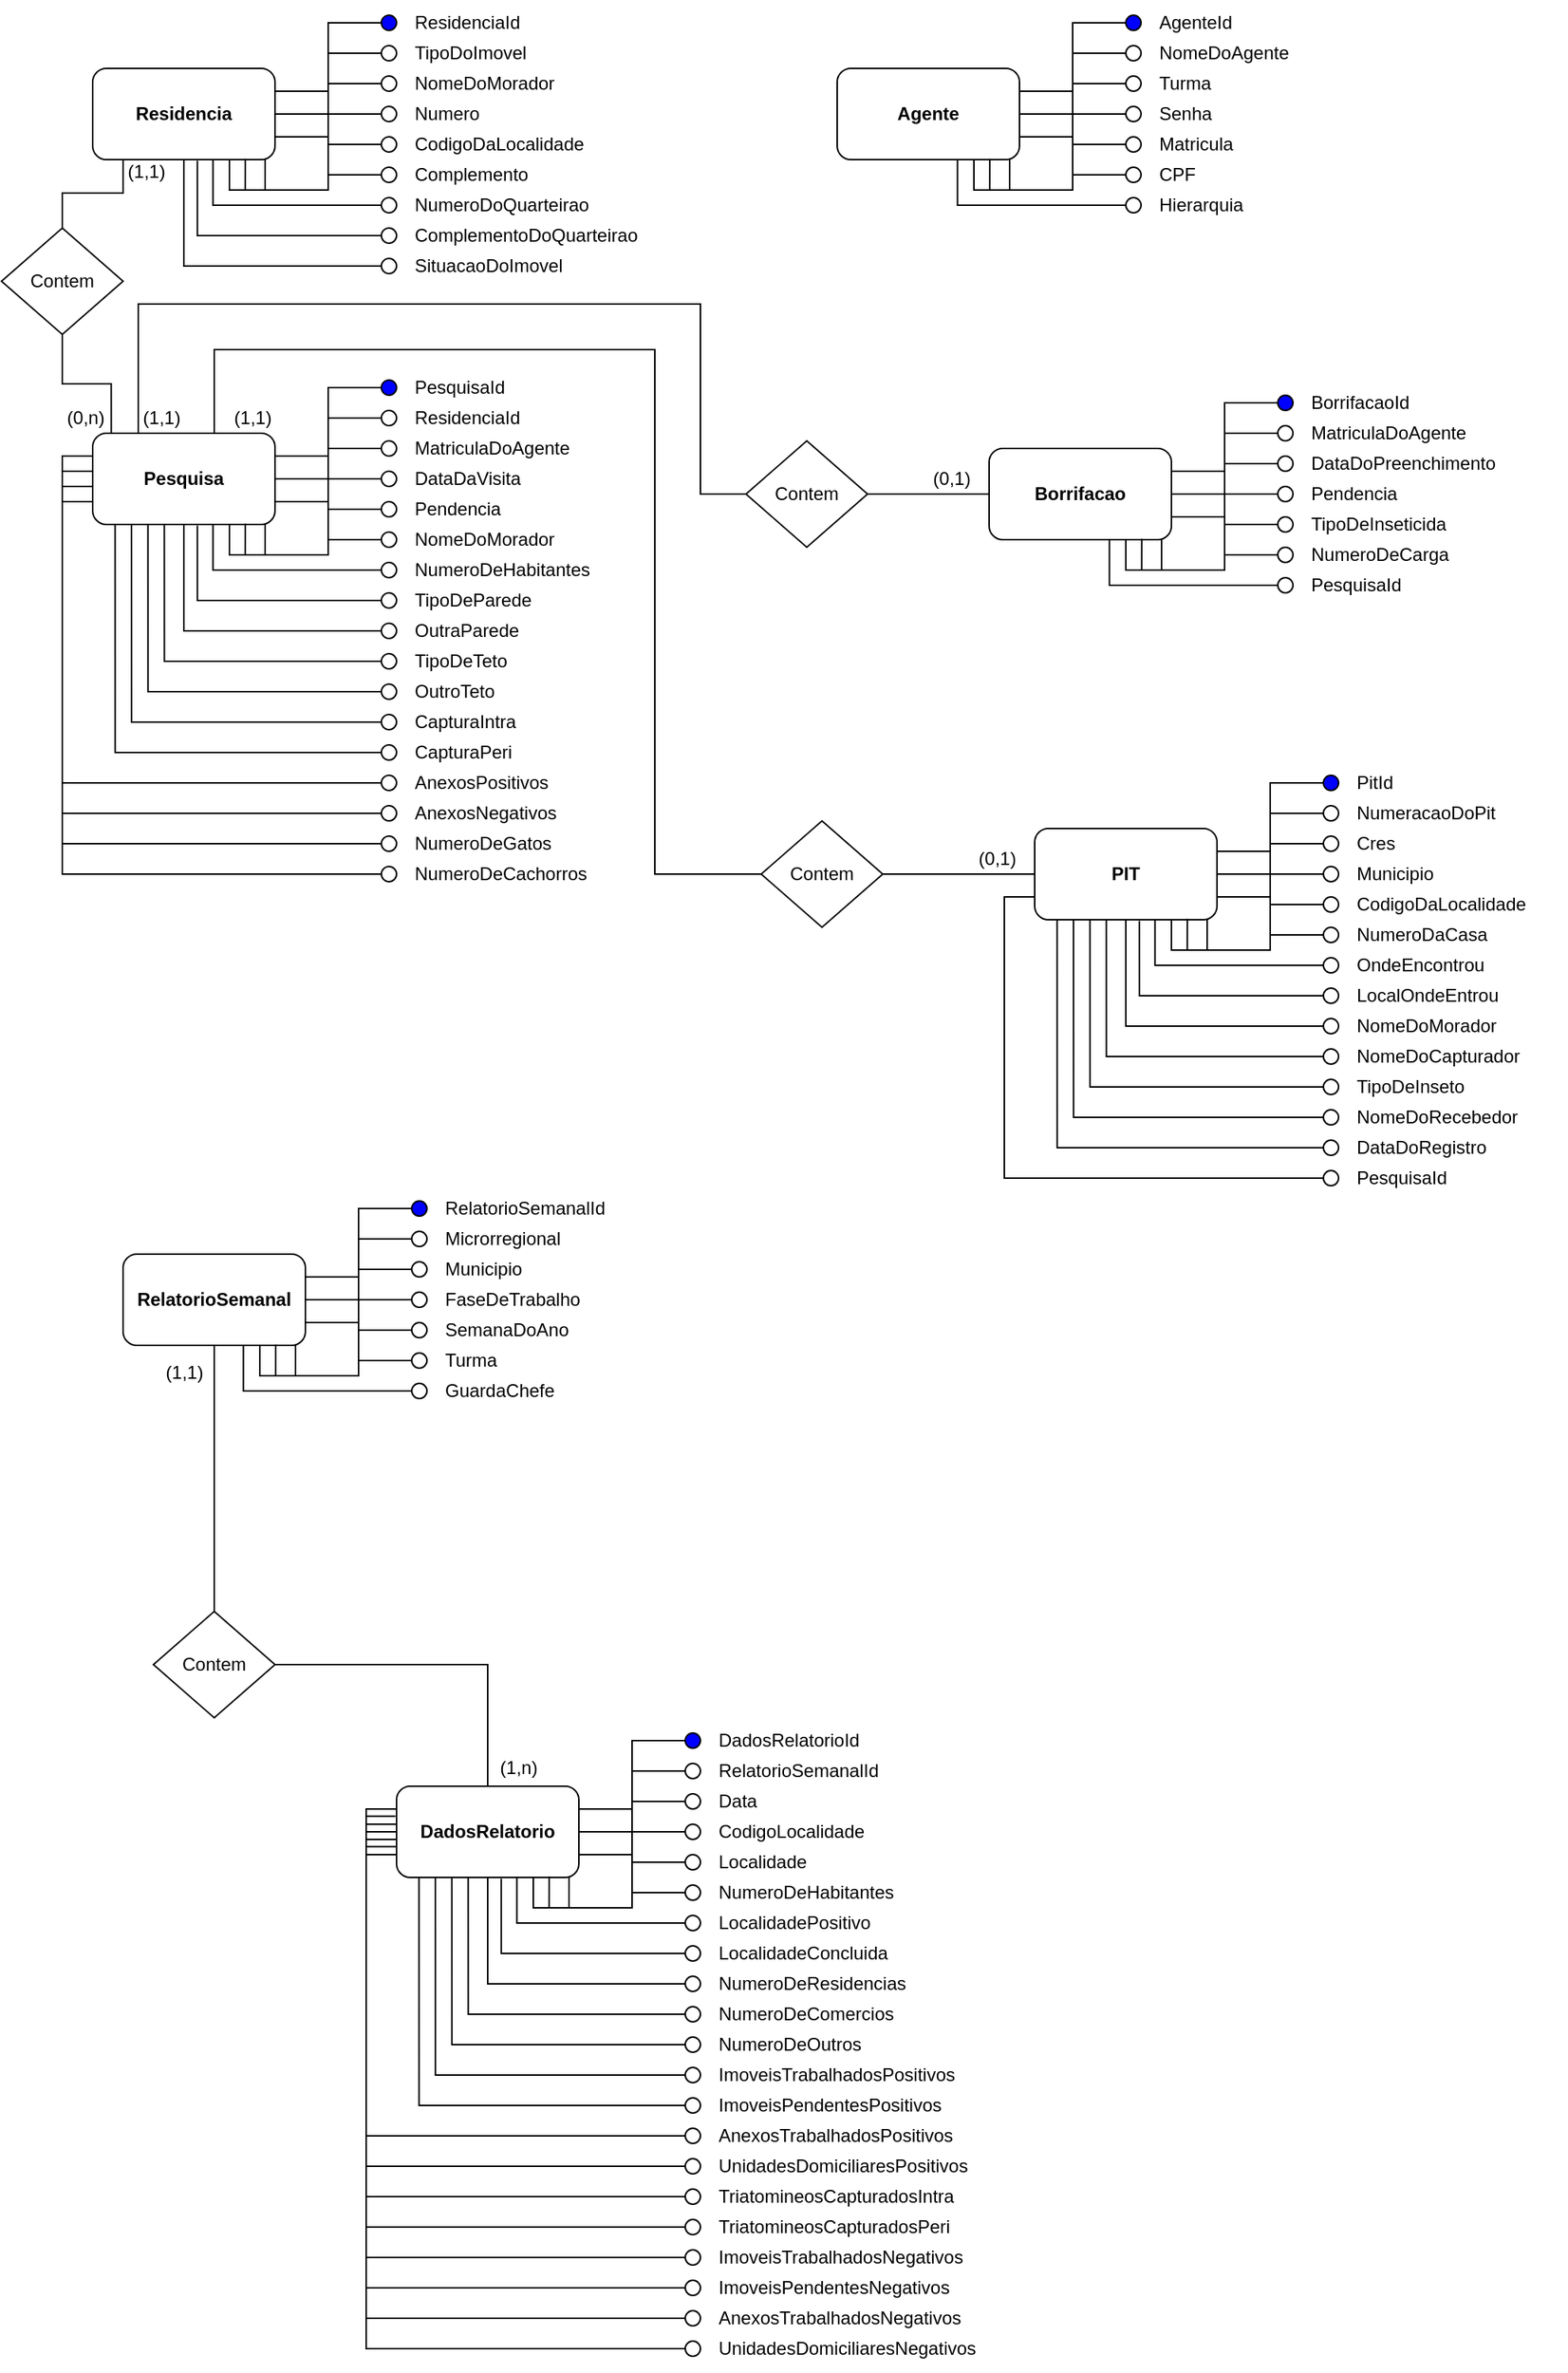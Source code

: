 <mxfile version="27.1.4">
  <diagram name="Página-1" id="XMACLO9jcw7Mw6NAKRQN">
    <mxGraphModel dx="2691" dy="1048" grid="1" gridSize="10" guides="1" tooltips="1" connect="1" arrows="1" fold="1" page="1" pageScale="1" pageWidth="827" pageHeight="1169" math="0" shadow="0">
      <root>
        <mxCell id="0" />
        <mxCell id="1" parent="0" />
        <mxCell id="ILp8-n_kelNuU-kEh7t1-494" style="edgeStyle=orthogonalEdgeStyle;rounded=0;orthogonalLoop=1;jettySize=auto;html=1;entryX=0.5;entryY=0;entryDx=0;entryDy=0;endArrow=none;startFill=0;" edge="1" parent="1" source="ILp8-n_kelNuU-kEh7t1-1" target="ILp8-n_kelNuU-kEh7t1-493">
          <mxGeometry relative="1" as="geometry">
            <Array as="points">
              <mxPoint x="100" y="247" />
              <mxPoint x="60" y="247" />
            </Array>
          </mxGeometry>
        </mxCell>
        <mxCell id="ILp8-n_kelNuU-kEh7t1-1" value="&lt;span style=&quot;font-weight: 700;&quot;&gt;Residencia&lt;/span&gt;" style="rounded=1;whiteSpace=wrap;html=1;" vertex="1" parent="1">
          <mxGeometry x="80" y="165" width="120" height="60" as="geometry" />
        </mxCell>
        <mxCell id="ILp8-n_kelNuU-kEh7t1-19" value="" style="group" vertex="1" connectable="0" parent="1">
          <mxGeometry x="270" y="120" width="190" height="190" as="geometry" />
        </mxCell>
        <mxCell id="ILp8-n_kelNuU-kEh7t1-20" value="" style="ellipse;whiteSpace=wrap;html=1;aspect=fixed;fillColor=#0000FF;" vertex="1" parent="ILp8-n_kelNuU-kEh7t1-19">
          <mxGeometry y="10" width="10" height="10" as="geometry" />
        </mxCell>
        <mxCell id="ILp8-n_kelNuU-kEh7t1-21" value="&lt;span style=&quot;text-wrap-mode: wrap;&quot;&gt;ResidenciaId&lt;/span&gt;" style="text;html=1;align=left;verticalAlign=middle;resizable=0;points=[];autosize=1;strokeColor=none;fillColor=none;" vertex="1" parent="ILp8-n_kelNuU-kEh7t1-19">
          <mxGeometry x="20" width="90" height="30" as="geometry" />
        </mxCell>
        <mxCell id="ILp8-n_kelNuU-kEh7t1-14" value="" style="group" vertex="1" connectable="0" parent="ILp8-n_kelNuU-kEh7t1-19">
          <mxGeometry y="20" width="190" height="170" as="geometry" />
        </mxCell>
        <mxCell id="ILp8-n_kelNuU-kEh7t1-9" value="" style="ellipse;whiteSpace=wrap;html=1;aspect=fixed;fillColor=#FFFFFF;" vertex="1" parent="ILp8-n_kelNuU-kEh7t1-14">
          <mxGeometry y="10" width="10" height="10" as="geometry" />
        </mxCell>
        <mxCell id="ILp8-n_kelNuU-kEh7t1-13" value="&lt;span style=&quot;text-wrap-mode: wrap;&quot;&gt;TipoDoImovel&lt;/span&gt;" style="text;html=1;align=left;verticalAlign=middle;resizable=0;points=[];autosize=1;strokeColor=none;fillColor=none;" vertex="1" parent="ILp8-n_kelNuU-kEh7t1-14">
          <mxGeometry x="20" width="100" height="30" as="geometry" />
        </mxCell>
        <mxCell id="ILp8-n_kelNuU-kEh7t1-16" value="" style="group" vertex="1" connectable="0" parent="ILp8-n_kelNuU-kEh7t1-14">
          <mxGeometry y="20" width="190" height="150" as="geometry" />
        </mxCell>
        <mxCell id="ILp8-n_kelNuU-kEh7t1-17" value="" style="ellipse;whiteSpace=wrap;html=1;aspect=fixed;fillColor=#FFFFFF;" vertex="1" parent="ILp8-n_kelNuU-kEh7t1-16">
          <mxGeometry y="10" width="10" height="10" as="geometry" />
        </mxCell>
        <mxCell id="ILp8-n_kelNuU-kEh7t1-18" value="&lt;span style=&quot;text-wrap-mode: wrap;&quot;&gt;NomeDoMorador&lt;/span&gt;" style="text;html=1;align=left;verticalAlign=middle;resizable=0;points=[];autosize=1;strokeColor=none;fillColor=none;" vertex="1" parent="ILp8-n_kelNuU-kEh7t1-16">
          <mxGeometry x="20" width="120" height="30" as="geometry" />
        </mxCell>
        <mxCell id="ILp8-n_kelNuU-kEh7t1-22" value="" style="group" vertex="1" connectable="0" parent="ILp8-n_kelNuU-kEh7t1-16">
          <mxGeometry y="20" width="190" height="130" as="geometry" />
        </mxCell>
        <mxCell id="ILp8-n_kelNuU-kEh7t1-23" value="" style="ellipse;whiteSpace=wrap;html=1;aspect=fixed;fillColor=#FFFFFF;" vertex="1" parent="ILp8-n_kelNuU-kEh7t1-22">
          <mxGeometry y="10" width="10" height="10" as="geometry" />
        </mxCell>
        <mxCell id="ILp8-n_kelNuU-kEh7t1-24" value="&lt;span style=&quot;text-wrap-mode: wrap;&quot;&gt;Numero&lt;/span&gt;" style="text;html=1;align=left;verticalAlign=middle;resizable=0;points=[];autosize=1;strokeColor=none;fillColor=none;" vertex="1" parent="ILp8-n_kelNuU-kEh7t1-22">
          <mxGeometry x="20" width="70" height="30" as="geometry" />
        </mxCell>
        <mxCell id="ILp8-n_kelNuU-kEh7t1-25" value="" style="group" vertex="1" connectable="0" parent="ILp8-n_kelNuU-kEh7t1-22">
          <mxGeometry y="20" width="190" height="110" as="geometry" />
        </mxCell>
        <mxCell id="ILp8-n_kelNuU-kEh7t1-26" value="" style="ellipse;whiteSpace=wrap;html=1;aspect=fixed;fillColor=#FFFFFF;" vertex="1" parent="ILp8-n_kelNuU-kEh7t1-25">
          <mxGeometry y="10" width="10" height="10" as="geometry" />
        </mxCell>
        <mxCell id="ILp8-n_kelNuU-kEh7t1-27" value="&lt;span style=&quot;text-wrap-mode: wrap;&quot;&gt;CodigoDaLocalidade&lt;/span&gt;" style="text;html=1;align=left;verticalAlign=middle;resizable=0;points=[];autosize=1;strokeColor=none;fillColor=none;" vertex="1" parent="ILp8-n_kelNuU-kEh7t1-25">
          <mxGeometry x="20" width="130" height="30" as="geometry" />
        </mxCell>
        <mxCell id="ILp8-n_kelNuU-kEh7t1-28" value="" style="group" vertex="1" connectable="0" parent="ILp8-n_kelNuU-kEh7t1-25">
          <mxGeometry y="20" width="190" height="90" as="geometry" />
        </mxCell>
        <mxCell id="ILp8-n_kelNuU-kEh7t1-29" value="" style="ellipse;whiteSpace=wrap;html=1;aspect=fixed;fillColor=#FFFFFF;" vertex="1" parent="ILp8-n_kelNuU-kEh7t1-28">
          <mxGeometry y="10" width="10" height="10" as="geometry" />
        </mxCell>
        <mxCell id="ILp8-n_kelNuU-kEh7t1-30" value="&lt;span style=&quot;text-wrap-mode: wrap;&quot;&gt;Complemento&lt;/span&gt;" style="text;html=1;align=left;verticalAlign=middle;resizable=0;points=[];autosize=1;strokeColor=none;fillColor=none;" vertex="1" parent="ILp8-n_kelNuU-kEh7t1-28">
          <mxGeometry x="20" width="100" height="30" as="geometry" />
        </mxCell>
        <mxCell id="ILp8-n_kelNuU-kEh7t1-31" value="" style="group" vertex="1" connectable="0" parent="ILp8-n_kelNuU-kEh7t1-28">
          <mxGeometry y="20" width="190" height="70" as="geometry" />
        </mxCell>
        <mxCell id="ILp8-n_kelNuU-kEh7t1-32" value="" style="ellipse;whiteSpace=wrap;html=1;aspect=fixed;fillColor=#FFFFFF;" vertex="1" parent="ILp8-n_kelNuU-kEh7t1-31">
          <mxGeometry y="10" width="10" height="10" as="geometry" />
        </mxCell>
        <mxCell id="ILp8-n_kelNuU-kEh7t1-33" value="&lt;span style=&quot;text-wrap-mode: wrap;&quot;&gt;NumeroDoQuarteirao&lt;/span&gt;" style="text;html=1;align=left;verticalAlign=middle;resizable=0;points=[];autosize=1;strokeColor=none;fillColor=none;" vertex="1" parent="ILp8-n_kelNuU-kEh7t1-31">
          <mxGeometry x="20" width="140" height="30" as="geometry" />
        </mxCell>
        <mxCell id="ILp8-n_kelNuU-kEh7t1-40" value="" style="group" vertex="1" connectable="0" parent="ILp8-n_kelNuU-kEh7t1-31">
          <mxGeometry y="20" width="190" height="50" as="geometry" />
        </mxCell>
        <mxCell id="ILp8-n_kelNuU-kEh7t1-41" value="" style="ellipse;whiteSpace=wrap;html=1;aspect=fixed;fillColor=#FFFFFF;" vertex="1" parent="ILp8-n_kelNuU-kEh7t1-40">
          <mxGeometry y="10" width="10" height="10" as="geometry" />
        </mxCell>
        <mxCell id="ILp8-n_kelNuU-kEh7t1-42" value="&lt;span style=&quot;text-wrap-mode: wrap;&quot;&gt;ComplementoDoQuarteirao&lt;/span&gt;" style="text;html=1;align=left;verticalAlign=middle;resizable=0;points=[];autosize=1;strokeColor=none;fillColor=none;" vertex="1" parent="ILp8-n_kelNuU-kEh7t1-40">
          <mxGeometry x="20" width="170" height="30" as="geometry" />
        </mxCell>
        <mxCell id="ILp8-n_kelNuU-kEh7t1-37" value="" style="group" vertex="1" connectable="0" parent="ILp8-n_kelNuU-kEh7t1-40">
          <mxGeometry y="20" width="160" height="30" as="geometry" />
        </mxCell>
        <mxCell id="ILp8-n_kelNuU-kEh7t1-38" value="" style="ellipse;whiteSpace=wrap;html=1;aspect=fixed;fillColor=#FFFFFF;" vertex="1" parent="ILp8-n_kelNuU-kEh7t1-37">
          <mxGeometry y="10" width="10" height="10" as="geometry" />
        </mxCell>
        <mxCell id="ILp8-n_kelNuU-kEh7t1-39" value="&lt;span style=&quot;text-wrap-mode: wrap;&quot;&gt;SituacaoDoImovel&lt;/span&gt;" style="text;html=1;align=left;verticalAlign=middle;resizable=0;points=[];autosize=1;strokeColor=none;fillColor=none;" vertex="1" parent="ILp8-n_kelNuU-kEh7t1-37">
          <mxGeometry x="20" width="120" height="30" as="geometry" />
        </mxCell>
        <mxCell id="ILp8-n_kelNuU-kEh7t1-43" style="edgeStyle=orthogonalEdgeStyle;rounded=0;orthogonalLoop=1;jettySize=auto;html=1;entryX=1;entryY=0.25;entryDx=0;entryDy=0;endArrow=none;startFill=0;" edge="1" parent="1" source="ILp8-n_kelNuU-kEh7t1-20" target="ILp8-n_kelNuU-kEh7t1-1">
          <mxGeometry relative="1" as="geometry" />
        </mxCell>
        <mxCell id="ILp8-n_kelNuU-kEh7t1-44" style="edgeStyle=orthogonalEdgeStyle;rounded=0;orthogonalLoop=1;jettySize=auto;html=1;entryX=1;entryY=0.5;entryDx=0;entryDy=0;endArrow=none;startFill=0;" edge="1" parent="1" source="ILp8-n_kelNuU-kEh7t1-9" target="ILp8-n_kelNuU-kEh7t1-1">
          <mxGeometry relative="1" as="geometry" />
        </mxCell>
        <mxCell id="ILp8-n_kelNuU-kEh7t1-45" style="edgeStyle=orthogonalEdgeStyle;rounded=0;orthogonalLoop=1;jettySize=auto;html=1;entryX=1;entryY=0.75;entryDx=0;entryDy=0;endArrow=none;startFill=0;" edge="1" parent="1" source="ILp8-n_kelNuU-kEh7t1-17" target="ILp8-n_kelNuU-kEh7t1-1">
          <mxGeometry relative="1" as="geometry" />
        </mxCell>
        <mxCell id="ILp8-n_kelNuU-kEh7t1-46" style="edgeStyle=orthogonalEdgeStyle;rounded=0;orthogonalLoop=1;jettySize=auto;html=1;entryX=0.946;entryY=1;entryDx=0;entryDy=0;entryPerimeter=0;endArrow=none;startFill=0;" edge="1" parent="1" source="ILp8-n_kelNuU-kEh7t1-23" target="ILp8-n_kelNuU-kEh7t1-1">
          <mxGeometry relative="1" as="geometry">
            <mxPoint x="250" y="240" as="targetPoint" />
          </mxGeometry>
        </mxCell>
        <mxCell id="ILp8-n_kelNuU-kEh7t1-47" style="edgeStyle=orthogonalEdgeStyle;rounded=0;orthogonalLoop=1;jettySize=auto;html=1;entryX=0.837;entryY=0.99;entryDx=0;entryDy=0;entryPerimeter=0;endArrow=none;startFill=0;" edge="1" parent="1" source="ILp8-n_kelNuU-kEh7t1-26" target="ILp8-n_kelNuU-kEh7t1-1">
          <mxGeometry relative="1" as="geometry" />
        </mxCell>
        <mxCell id="ILp8-n_kelNuU-kEh7t1-48" style="edgeStyle=orthogonalEdgeStyle;rounded=0;orthogonalLoop=1;jettySize=auto;html=1;entryX=0.75;entryY=1;entryDx=0;entryDy=0;endArrow=none;startFill=0;" edge="1" parent="1" source="ILp8-n_kelNuU-kEh7t1-29" target="ILp8-n_kelNuU-kEh7t1-1">
          <mxGeometry relative="1" as="geometry" />
        </mxCell>
        <mxCell id="ILp8-n_kelNuU-kEh7t1-49" style="edgeStyle=orthogonalEdgeStyle;rounded=0;orthogonalLoop=1;jettySize=auto;html=1;entryX=0.66;entryY=1.001;entryDx=0;entryDy=0;entryPerimeter=0;endArrow=none;startFill=0;" edge="1" parent="1" source="ILp8-n_kelNuU-kEh7t1-32" target="ILp8-n_kelNuU-kEh7t1-1">
          <mxGeometry relative="1" as="geometry" />
        </mxCell>
        <mxCell id="ILp8-n_kelNuU-kEh7t1-50" style="edgeStyle=orthogonalEdgeStyle;rounded=0;orthogonalLoop=1;jettySize=auto;html=1;entryX=0.574;entryY=1.012;entryDx=0;entryDy=0;entryPerimeter=0;endArrow=none;startFill=0;" edge="1" parent="1" source="ILp8-n_kelNuU-kEh7t1-41" target="ILp8-n_kelNuU-kEh7t1-1">
          <mxGeometry relative="1" as="geometry" />
        </mxCell>
        <mxCell id="ILp8-n_kelNuU-kEh7t1-51" style="edgeStyle=orthogonalEdgeStyle;rounded=0;orthogonalLoop=1;jettySize=auto;html=1;entryX=0.5;entryY=1;entryDx=0;entryDy=0;endArrow=none;startFill=0;" edge="1" parent="1" source="ILp8-n_kelNuU-kEh7t1-38" target="ILp8-n_kelNuU-kEh7t1-1">
          <mxGeometry relative="1" as="geometry" />
        </mxCell>
        <mxCell id="ILp8-n_kelNuU-kEh7t1-92" value="&lt;span style=&quot;font-weight: 700;&quot;&gt;Agente&lt;/span&gt;" style="rounded=1;whiteSpace=wrap;html=1;" vertex="1" parent="1">
          <mxGeometry x="570" y="165" width="120" height="60" as="geometry" />
        </mxCell>
        <mxCell id="ILp8-n_kelNuU-kEh7t1-93" value="" style="group" vertex="1" connectable="0" parent="1">
          <mxGeometry x="760" y="120" width="190" height="195" as="geometry" />
        </mxCell>
        <mxCell id="ILp8-n_kelNuU-kEh7t1-94" value="" style="ellipse;whiteSpace=wrap;html=1;aspect=fixed;fillColor=#0000FF;" vertex="1" parent="ILp8-n_kelNuU-kEh7t1-93">
          <mxGeometry y="10" width="10" height="10" as="geometry" />
        </mxCell>
        <mxCell id="ILp8-n_kelNuU-kEh7t1-95" value="&lt;span style=&quot;text-wrap-mode: wrap;&quot;&gt;AgenteId&lt;/span&gt;" style="text;html=1;align=left;verticalAlign=middle;resizable=0;points=[];autosize=1;strokeColor=none;fillColor=none;" vertex="1" parent="ILp8-n_kelNuU-kEh7t1-93">
          <mxGeometry x="20" width="70" height="30" as="geometry" />
        </mxCell>
        <mxCell id="ILp8-n_kelNuU-kEh7t1-96" value="" style="group" vertex="1" connectable="0" parent="ILp8-n_kelNuU-kEh7t1-93">
          <mxGeometry y="20" width="190" height="175" as="geometry" />
        </mxCell>
        <mxCell id="ILp8-n_kelNuU-kEh7t1-97" value="" style="ellipse;whiteSpace=wrap;html=1;aspect=fixed;fillColor=#FFFFFF;" vertex="1" parent="ILp8-n_kelNuU-kEh7t1-96">
          <mxGeometry y="10" width="10" height="10" as="geometry" />
        </mxCell>
        <mxCell id="ILp8-n_kelNuU-kEh7t1-98" value="&lt;span style=&quot;text-wrap-mode: wrap;&quot;&gt;NomeDoAgente&lt;/span&gt;" style="text;html=1;align=left;verticalAlign=middle;resizable=0;points=[];autosize=1;strokeColor=none;fillColor=none;" vertex="1" parent="ILp8-n_kelNuU-kEh7t1-96">
          <mxGeometry x="20" width="110" height="30" as="geometry" />
        </mxCell>
        <mxCell id="ILp8-n_kelNuU-kEh7t1-99" value="" style="group" vertex="1" connectable="0" parent="ILp8-n_kelNuU-kEh7t1-96">
          <mxGeometry y="20" width="190" height="155" as="geometry" />
        </mxCell>
        <mxCell id="ILp8-n_kelNuU-kEh7t1-100" value="" style="ellipse;whiteSpace=wrap;html=1;aspect=fixed;fillColor=#FFFFFF;" vertex="1" parent="ILp8-n_kelNuU-kEh7t1-99">
          <mxGeometry y="10" width="10" height="10" as="geometry" />
        </mxCell>
        <mxCell id="ILp8-n_kelNuU-kEh7t1-101" value="&lt;span style=&quot;text-wrap-mode: wrap;&quot;&gt;Turma&lt;/span&gt;" style="text;html=1;align=left;verticalAlign=middle;resizable=0;points=[];autosize=1;strokeColor=none;fillColor=none;" vertex="1" parent="ILp8-n_kelNuU-kEh7t1-99">
          <mxGeometry x="20" width="60" height="30" as="geometry" />
        </mxCell>
        <mxCell id="ILp8-n_kelNuU-kEh7t1-102" value="" style="group" vertex="1" connectable="0" parent="ILp8-n_kelNuU-kEh7t1-99">
          <mxGeometry y="20" width="190" height="135" as="geometry" />
        </mxCell>
        <mxCell id="ILp8-n_kelNuU-kEh7t1-103" value="" style="ellipse;whiteSpace=wrap;html=1;aspect=fixed;fillColor=#FFFFFF;" vertex="1" parent="ILp8-n_kelNuU-kEh7t1-102">
          <mxGeometry y="10" width="10" height="10" as="geometry" />
        </mxCell>
        <mxCell id="ILp8-n_kelNuU-kEh7t1-104" value="&lt;span style=&quot;text-wrap-mode: wrap;&quot;&gt;Senha&lt;/span&gt;" style="text;html=1;align=left;verticalAlign=middle;resizable=0;points=[];autosize=1;strokeColor=none;fillColor=none;" vertex="1" parent="ILp8-n_kelNuU-kEh7t1-102">
          <mxGeometry x="20" width="60" height="30" as="geometry" />
        </mxCell>
        <mxCell id="ILp8-n_kelNuU-kEh7t1-105" value="" style="group" vertex="1" connectable="0" parent="ILp8-n_kelNuU-kEh7t1-102">
          <mxGeometry y="20" width="190" height="115" as="geometry" />
        </mxCell>
        <mxCell id="ILp8-n_kelNuU-kEh7t1-106" value="" style="ellipse;whiteSpace=wrap;html=1;aspect=fixed;fillColor=#FFFFFF;" vertex="1" parent="ILp8-n_kelNuU-kEh7t1-105">
          <mxGeometry y="10" width="10" height="10" as="geometry" />
        </mxCell>
        <mxCell id="ILp8-n_kelNuU-kEh7t1-107" value="&lt;span style=&quot;text-wrap-mode: wrap;&quot;&gt;Matricula&lt;/span&gt;" style="text;html=1;align=left;verticalAlign=middle;resizable=0;points=[];autosize=1;strokeColor=none;fillColor=none;" vertex="1" parent="ILp8-n_kelNuU-kEh7t1-105">
          <mxGeometry x="20" width="70" height="30" as="geometry" />
        </mxCell>
        <mxCell id="ILp8-n_kelNuU-kEh7t1-108" value="" style="group" vertex="1" connectable="0" parent="ILp8-n_kelNuU-kEh7t1-105">
          <mxGeometry y="20" width="190" height="95" as="geometry" />
        </mxCell>
        <mxCell id="ILp8-n_kelNuU-kEh7t1-109" value="" style="ellipse;whiteSpace=wrap;html=1;aspect=fixed;fillColor=#FFFFFF;" vertex="1" parent="ILp8-n_kelNuU-kEh7t1-108">
          <mxGeometry y="10" width="10" height="10" as="geometry" />
        </mxCell>
        <mxCell id="ILp8-n_kelNuU-kEh7t1-110" value="&lt;span style=&quot;text-wrap-mode: wrap;&quot;&gt;CPF&lt;/span&gt;" style="text;html=1;align=left;verticalAlign=middle;resizable=0;points=[];autosize=1;strokeColor=none;fillColor=none;" vertex="1" parent="ILp8-n_kelNuU-kEh7t1-108">
          <mxGeometry x="20" width="50" height="30" as="geometry" />
        </mxCell>
        <mxCell id="ILp8-n_kelNuU-kEh7t1-111" value="" style="group" vertex="1" connectable="0" parent="ILp8-n_kelNuU-kEh7t1-108">
          <mxGeometry y="20" width="190" height="75" as="geometry" />
        </mxCell>
        <mxCell id="ILp8-n_kelNuU-kEh7t1-112" value="" style="ellipse;whiteSpace=wrap;html=1;aspect=fixed;fillColor=#FFFFFF;" vertex="1" parent="ILp8-n_kelNuU-kEh7t1-111">
          <mxGeometry y="10" width="10" height="10" as="geometry" />
        </mxCell>
        <mxCell id="ILp8-n_kelNuU-kEh7t1-113" value="&lt;span style=&quot;text-wrap-mode: wrap;&quot;&gt;Hierarquia&lt;/span&gt;" style="text;html=1;align=left;verticalAlign=middle;resizable=0;points=[];autosize=1;strokeColor=none;fillColor=none;" vertex="1" parent="ILp8-n_kelNuU-kEh7t1-111">
          <mxGeometry x="20" width="80" height="30" as="geometry" />
        </mxCell>
        <mxCell id="ILp8-n_kelNuU-kEh7t1-114" value="" style="group" vertex="1" connectable="0" parent="ILp8-n_kelNuU-kEh7t1-111">
          <mxGeometry y="20" width="190" height="55" as="geometry" />
        </mxCell>
        <mxCell id="ILp8-n_kelNuU-kEh7t1-120" style="edgeStyle=orthogonalEdgeStyle;rounded=0;orthogonalLoop=1;jettySize=auto;html=1;entryX=1;entryY=0.25;entryDx=0;entryDy=0;endArrow=none;startFill=0;" edge="1" parent="1" source="ILp8-n_kelNuU-kEh7t1-94" target="ILp8-n_kelNuU-kEh7t1-92">
          <mxGeometry relative="1" as="geometry" />
        </mxCell>
        <mxCell id="ILp8-n_kelNuU-kEh7t1-121" style="edgeStyle=orthogonalEdgeStyle;rounded=0;orthogonalLoop=1;jettySize=auto;html=1;entryX=1;entryY=0.5;entryDx=0;entryDy=0;endArrow=none;startFill=0;" edge="1" parent="1" source="ILp8-n_kelNuU-kEh7t1-97" target="ILp8-n_kelNuU-kEh7t1-92">
          <mxGeometry relative="1" as="geometry" />
        </mxCell>
        <mxCell id="ILp8-n_kelNuU-kEh7t1-122" style="edgeStyle=orthogonalEdgeStyle;rounded=0;orthogonalLoop=1;jettySize=auto;html=1;entryX=1;entryY=0.75;entryDx=0;entryDy=0;endArrow=none;startFill=0;" edge="1" parent="1" source="ILp8-n_kelNuU-kEh7t1-100" target="ILp8-n_kelNuU-kEh7t1-92">
          <mxGeometry relative="1" as="geometry" />
        </mxCell>
        <mxCell id="ILp8-n_kelNuU-kEh7t1-123" style="edgeStyle=orthogonalEdgeStyle;rounded=0;orthogonalLoop=1;jettySize=auto;html=1;entryX=0.946;entryY=1;entryDx=0;entryDy=0;entryPerimeter=0;endArrow=none;startFill=0;" edge="1" parent="1" source="ILp8-n_kelNuU-kEh7t1-103" target="ILp8-n_kelNuU-kEh7t1-92">
          <mxGeometry relative="1" as="geometry">
            <mxPoint x="740" y="240" as="targetPoint" />
          </mxGeometry>
        </mxCell>
        <mxCell id="ILp8-n_kelNuU-kEh7t1-124" style="edgeStyle=orthogonalEdgeStyle;rounded=0;orthogonalLoop=1;jettySize=auto;html=1;entryX=0.837;entryY=0.99;entryDx=0;entryDy=0;entryPerimeter=0;endArrow=none;startFill=0;" edge="1" parent="1" source="ILp8-n_kelNuU-kEh7t1-106" target="ILp8-n_kelNuU-kEh7t1-92">
          <mxGeometry relative="1" as="geometry" />
        </mxCell>
        <mxCell id="ILp8-n_kelNuU-kEh7t1-125" style="edgeStyle=orthogonalEdgeStyle;rounded=0;orthogonalLoop=1;jettySize=auto;html=1;entryX=0.75;entryY=1;entryDx=0;entryDy=0;endArrow=none;startFill=0;" edge="1" parent="1" source="ILp8-n_kelNuU-kEh7t1-109" target="ILp8-n_kelNuU-kEh7t1-92">
          <mxGeometry relative="1" as="geometry" />
        </mxCell>
        <mxCell id="ILp8-n_kelNuU-kEh7t1-126" style="edgeStyle=orthogonalEdgeStyle;rounded=0;orthogonalLoop=1;jettySize=auto;html=1;entryX=0.66;entryY=1.001;entryDx=0;entryDy=0;entryPerimeter=0;endArrow=none;startFill=0;" edge="1" parent="1" source="ILp8-n_kelNuU-kEh7t1-112" target="ILp8-n_kelNuU-kEh7t1-92">
          <mxGeometry relative="1" as="geometry" />
        </mxCell>
        <mxCell id="ILp8-n_kelNuU-kEh7t1-129" value="&lt;span style=&quot;font-weight: 700;&quot;&gt;Pesquisa&lt;/span&gt;" style="rounded=1;whiteSpace=wrap;html=1;" vertex="1" parent="1">
          <mxGeometry x="80" y="405" width="120" height="60" as="geometry" />
        </mxCell>
        <mxCell id="ILp8-n_kelNuU-kEh7t1-130" value="" style="ellipse;whiteSpace=wrap;html=1;aspect=fixed;fillColor=#0000FF;" vertex="1" parent="1">
          <mxGeometry x="270" y="370" width="10" height="10" as="geometry" />
        </mxCell>
        <mxCell id="ILp8-n_kelNuU-kEh7t1-131" value="&lt;span style=&quot;text-wrap-mode: wrap;&quot;&gt;PesquisaId&lt;/span&gt;" style="text;html=1;align=left;verticalAlign=middle;resizable=0;points=[];autosize=1;strokeColor=none;fillColor=none;" vertex="1" parent="1">
          <mxGeometry x="290" y="360" width="80" height="30" as="geometry" />
        </mxCell>
        <mxCell id="ILp8-n_kelNuU-kEh7t1-132" value="" style="ellipse;whiteSpace=wrap;html=1;aspect=fixed;fillColor=#FFFFFF;" vertex="1" parent="1">
          <mxGeometry x="270" y="390" width="10" height="10" as="geometry" />
        </mxCell>
        <mxCell id="ILp8-n_kelNuU-kEh7t1-133" value="&lt;span style=&quot;text-wrap-mode: wrap;&quot;&gt;ResidenciaId&lt;/span&gt;" style="text;html=1;align=left;verticalAlign=middle;resizable=0;points=[];autosize=1;strokeColor=none;fillColor=none;" vertex="1" parent="1">
          <mxGeometry x="290" y="380" width="90" height="30" as="geometry" />
        </mxCell>
        <mxCell id="ILp8-n_kelNuU-kEh7t1-134" value="" style="ellipse;whiteSpace=wrap;html=1;aspect=fixed;fillColor=#FFFFFF;" vertex="1" parent="1">
          <mxGeometry x="270" y="410" width="10" height="10" as="geometry" />
        </mxCell>
        <mxCell id="ILp8-n_kelNuU-kEh7t1-135" value="&lt;span style=&quot;text-wrap-mode: wrap;&quot;&gt;MatriculaDoAgente&lt;/span&gt;" style="text;html=1;align=left;verticalAlign=middle;resizable=0;points=[];autosize=1;strokeColor=none;fillColor=none;" vertex="1" parent="1">
          <mxGeometry x="290" y="400" width="130" height="30" as="geometry" />
        </mxCell>
        <mxCell id="ILp8-n_kelNuU-kEh7t1-136" value="" style="ellipse;whiteSpace=wrap;html=1;aspect=fixed;fillColor=#FFFFFF;" vertex="1" parent="1">
          <mxGeometry x="270" y="430" width="10" height="10" as="geometry" />
        </mxCell>
        <mxCell id="ILp8-n_kelNuU-kEh7t1-137" value="&lt;span style=&quot;text-wrap-mode: wrap;&quot;&gt;DataDaVisita&lt;/span&gt;" style="text;html=1;align=left;verticalAlign=middle;resizable=0;points=[];autosize=1;strokeColor=none;fillColor=none;" vertex="1" parent="1">
          <mxGeometry x="290" y="420" width="90" height="30" as="geometry" />
        </mxCell>
        <mxCell id="ILp8-n_kelNuU-kEh7t1-138" value="" style="ellipse;whiteSpace=wrap;html=1;aspect=fixed;fillColor=#FFFFFF;" vertex="1" parent="1">
          <mxGeometry x="270" y="450" width="10" height="10" as="geometry" />
        </mxCell>
        <mxCell id="ILp8-n_kelNuU-kEh7t1-139" value="&lt;span style=&quot;text-wrap-mode: wrap;&quot;&gt;Pendencia&lt;/span&gt;" style="text;html=1;align=left;verticalAlign=middle;resizable=0;points=[];autosize=1;strokeColor=none;fillColor=none;" vertex="1" parent="1">
          <mxGeometry x="290" y="440" width="80" height="30" as="geometry" />
        </mxCell>
        <mxCell id="ILp8-n_kelNuU-kEh7t1-140" value="" style="ellipse;whiteSpace=wrap;html=1;aspect=fixed;fillColor=#FFFFFF;" vertex="1" parent="1">
          <mxGeometry x="270" y="470" width="10" height="10" as="geometry" />
        </mxCell>
        <mxCell id="ILp8-n_kelNuU-kEh7t1-141" value="&lt;span style=&quot;text-wrap-mode: wrap;&quot;&gt;NomeDoMorador&lt;/span&gt;" style="text;html=1;align=left;verticalAlign=middle;resizable=0;points=[];autosize=1;strokeColor=none;fillColor=none;" vertex="1" parent="1">
          <mxGeometry x="290" y="460" width="120" height="30" as="geometry" />
        </mxCell>
        <mxCell id="ILp8-n_kelNuU-kEh7t1-142" value="" style="ellipse;whiteSpace=wrap;html=1;aspect=fixed;fillColor=#FFFFFF;" vertex="1" parent="1">
          <mxGeometry x="270" y="490" width="10" height="10" as="geometry" />
        </mxCell>
        <mxCell id="ILp8-n_kelNuU-kEh7t1-143" value="&lt;span style=&quot;text-wrap-mode: wrap;&quot;&gt;NumeroDeHabitantes&lt;/span&gt;" style="text;html=1;align=left;verticalAlign=middle;resizable=0;points=[];autosize=1;strokeColor=none;fillColor=none;" vertex="1" parent="1">
          <mxGeometry x="290" y="480" width="140" height="30" as="geometry" />
        </mxCell>
        <mxCell id="ILp8-n_kelNuU-kEh7t1-145" value="" style="group" vertex="1" connectable="0" parent="1">
          <mxGeometry x="270" y="520" width="160" height="50" as="geometry" />
        </mxCell>
        <mxCell id="ILp8-n_kelNuU-kEh7t1-146" value="" style="ellipse;whiteSpace=wrap;html=1;aspect=fixed;fillColor=#FFFFFF;" vertex="1" parent="ILp8-n_kelNuU-kEh7t1-145">
          <mxGeometry y="10" width="10" height="10" as="geometry" />
        </mxCell>
        <mxCell id="ILp8-n_kelNuU-kEh7t1-147" value="&lt;span style=&quot;text-wrap-mode: wrap;&quot;&gt;OutraParede&lt;/span&gt;" style="text;html=1;align=left;verticalAlign=middle;resizable=0;points=[];autosize=1;strokeColor=none;fillColor=none;" vertex="1" parent="ILp8-n_kelNuU-kEh7t1-145">
          <mxGeometry x="20" width="90" height="30" as="geometry" />
        </mxCell>
        <mxCell id="ILp8-n_kelNuU-kEh7t1-159" value="" style="group" vertex="1" connectable="0" parent="ILp8-n_kelNuU-kEh7t1-145">
          <mxGeometry y="20" width="160" height="30" as="geometry" />
        </mxCell>
        <mxCell id="ILp8-n_kelNuU-kEh7t1-160" value="" style="ellipse;whiteSpace=wrap;html=1;aspect=fixed;fillColor=#FFFFFF;" vertex="1" parent="ILp8-n_kelNuU-kEh7t1-159">
          <mxGeometry y="10" width="10" height="10" as="geometry" />
        </mxCell>
        <mxCell id="ILp8-n_kelNuU-kEh7t1-161" value="&lt;span style=&quot;text-wrap-mode: wrap;&quot;&gt;TipoDeTeto&lt;/span&gt;" style="text;html=1;align=left;verticalAlign=middle;resizable=0;points=[];autosize=1;strokeColor=none;fillColor=none;" vertex="1" parent="ILp8-n_kelNuU-kEh7t1-159">
          <mxGeometry x="20" width="80" height="30" as="geometry" />
        </mxCell>
        <mxCell id="ILp8-n_kelNuU-kEh7t1-148" style="edgeStyle=orthogonalEdgeStyle;rounded=0;orthogonalLoop=1;jettySize=auto;html=1;entryX=1;entryY=0.25;entryDx=0;entryDy=0;endArrow=none;startFill=0;" edge="1" parent="1" source="ILp8-n_kelNuU-kEh7t1-130" target="ILp8-n_kelNuU-kEh7t1-129">
          <mxGeometry relative="1" as="geometry" />
        </mxCell>
        <mxCell id="ILp8-n_kelNuU-kEh7t1-149" style="edgeStyle=orthogonalEdgeStyle;rounded=0;orthogonalLoop=1;jettySize=auto;html=1;entryX=1;entryY=0.5;entryDx=0;entryDy=0;endArrow=none;startFill=0;" edge="1" parent="1" source="ILp8-n_kelNuU-kEh7t1-132" target="ILp8-n_kelNuU-kEh7t1-129">
          <mxGeometry relative="1" as="geometry" />
        </mxCell>
        <mxCell id="ILp8-n_kelNuU-kEh7t1-150" style="edgeStyle=orthogonalEdgeStyle;rounded=0;orthogonalLoop=1;jettySize=auto;html=1;entryX=1;entryY=0.75;entryDx=0;entryDy=0;endArrow=none;startFill=0;" edge="1" parent="1" source="ILp8-n_kelNuU-kEh7t1-134" target="ILp8-n_kelNuU-kEh7t1-129">
          <mxGeometry relative="1" as="geometry" />
        </mxCell>
        <mxCell id="ILp8-n_kelNuU-kEh7t1-151" style="edgeStyle=orthogonalEdgeStyle;rounded=0;orthogonalLoop=1;jettySize=auto;html=1;entryX=0.946;entryY=1;entryDx=0;entryDy=0;entryPerimeter=0;endArrow=none;startFill=0;" edge="1" parent="1" source="ILp8-n_kelNuU-kEh7t1-136" target="ILp8-n_kelNuU-kEh7t1-129">
          <mxGeometry relative="1" as="geometry">
            <mxPoint x="250" y="480" as="targetPoint" />
          </mxGeometry>
        </mxCell>
        <mxCell id="ILp8-n_kelNuU-kEh7t1-152" style="edgeStyle=orthogonalEdgeStyle;rounded=0;orthogonalLoop=1;jettySize=auto;html=1;entryX=0.837;entryY=0.99;entryDx=0;entryDy=0;entryPerimeter=0;endArrow=none;startFill=0;" edge="1" parent="1" source="ILp8-n_kelNuU-kEh7t1-138" target="ILp8-n_kelNuU-kEh7t1-129">
          <mxGeometry relative="1" as="geometry" />
        </mxCell>
        <mxCell id="ILp8-n_kelNuU-kEh7t1-153" style="edgeStyle=orthogonalEdgeStyle;rounded=0;orthogonalLoop=1;jettySize=auto;html=1;entryX=0.75;entryY=1;entryDx=0;entryDy=0;endArrow=none;startFill=0;" edge="1" parent="1" source="ILp8-n_kelNuU-kEh7t1-140" target="ILp8-n_kelNuU-kEh7t1-129">
          <mxGeometry relative="1" as="geometry" />
        </mxCell>
        <mxCell id="ILp8-n_kelNuU-kEh7t1-154" style="edgeStyle=orthogonalEdgeStyle;rounded=0;orthogonalLoop=1;jettySize=auto;html=1;entryX=0.66;entryY=1.001;entryDx=0;entryDy=0;entryPerimeter=0;endArrow=none;startFill=0;" edge="1" parent="1" source="ILp8-n_kelNuU-kEh7t1-142" target="ILp8-n_kelNuU-kEh7t1-129">
          <mxGeometry relative="1" as="geometry" />
        </mxCell>
        <mxCell id="ILp8-n_kelNuU-kEh7t1-155" style="edgeStyle=orthogonalEdgeStyle;rounded=0;orthogonalLoop=1;jettySize=auto;html=1;entryX=0.574;entryY=1.012;entryDx=0;entryDy=0;entryPerimeter=0;endArrow=none;startFill=0;" edge="1" parent="1" source="ILp8-n_kelNuU-kEh7t1-144" target="ILp8-n_kelNuU-kEh7t1-129">
          <mxGeometry relative="1" as="geometry" />
        </mxCell>
        <mxCell id="ILp8-n_kelNuU-kEh7t1-156" style="edgeStyle=orthogonalEdgeStyle;rounded=0;orthogonalLoop=1;jettySize=auto;html=1;entryX=0.5;entryY=1;entryDx=0;entryDy=0;endArrow=none;startFill=0;" edge="1" parent="1" source="ILp8-n_kelNuU-kEh7t1-146" target="ILp8-n_kelNuU-kEh7t1-129">
          <mxGeometry relative="1" as="geometry" />
        </mxCell>
        <mxCell id="ILp8-n_kelNuU-kEh7t1-158" value="" style="group" vertex="1" connectable="0" parent="1">
          <mxGeometry x="270" y="500" width="160" height="30" as="geometry" />
        </mxCell>
        <mxCell id="ILp8-n_kelNuU-kEh7t1-144" value="" style="ellipse;whiteSpace=wrap;html=1;aspect=fixed;fillColor=#FFFFFF;" vertex="1" parent="ILp8-n_kelNuU-kEh7t1-158">
          <mxGeometry y="10" width="10" height="10" as="geometry" />
        </mxCell>
        <mxCell id="ILp8-n_kelNuU-kEh7t1-157" value="&lt;span style=&quot;text-wrap-mode: wrap;&quot;&gt;TipoDeParede&lt;/span&gt;" style="text;html=1;align=left;verticalAlign=middle;resizable=0;points=[];autosize=1;strokeColor=none;fillColor=none;" vertex="1" parent="ILp8-n_kelNuU-kEh7t1-158">
          <mxGeometry x="20" width="100" height="30" as="geometry" />
        </mxCell>
        <mxCell id="ILp8-n_kelNuU-kEh7t1-168" value="" style="group" vertex="1" connectable="0" parent="1">
          <mxGeometry x="270" y="560" width="160" height="50" as="geometry" />
        </mxCell>
        <mxCell id="ILp8-n_kelNuU-kEh7t1-169" value="" style="ellipse;whiteSpace=wrap;html=1;aspect=fixed;fillColor=#FFFFFF;" vertex="1" parent="ILp8-n_kelNuU-kEh7t1-168">
          <mxGeometry y="10" width="10" height="10" as="geometry" />
        </mxCell>
        <mxCell id="ILp8-n_kelNuU-kEh7t1-170" value="&lt;span style=&quot;text-wrap-mode: wrap;&quot;&gt;OutroTeto&lt;/span&gt;" style="text;html=1;align=left;verticalAlign=middle;resizable=0;points=[];autosize=1;strokeColor=none;fillColor=none;" vertex="1" parent="ILp8-n_kelNuU-kEh7t1-168">
          <mxGeometry x="20" width="80" height="30" as="geometry" />
        </mxCell>
        <mxCell id="ILp8-n_kelNuU-kEh7t1-171" value="" style="group" vertex="1" connectable="0" parent="ILp8-n_kelNuU-kEh7t1-168">
          <mxGeometry y="20" width="160" height="30" as="geometry" />
        </mxCell>
        <mxCell id="ILp8-n_kelNuU-kEh7t1-172" value="" style="ellipse;whiteSpace=wrap;html=1;aspect=fixed;fillColor=#FFFFFF;" vertex="1" parent="ILp8-n_kelNuU-kEh7t1-171">
          <mxGeometry y="10" width="10" height="10" as="geometry" />
        </mxCell>
        <mxCell id="ILp8-n_kelNuU-kEh7t1-173" value="&lt;span style=&quot;text-wrap-mode: wrap;&quot;&gt;CapturaIntra&lt;/span&gt;" style="text;html=1;align=left;verticalAlign=middle;resizable=0;points=[];autosize=1;strokeColor=none;fillColor=none;" vertex="1" parent="ILp8-n_kelNuU-kEh7t1-171">
          <mxGeometry x="20" width="90" height="30" as="geometry" />
        </mxCell>
        <mxCell id="ILp8-n_kelNuU-kEh7t1-174" value="" style="group" vertex="1" connectable="0" parent="1">
          <mxGeometry x="270" y="600" width="160" height="50" as="geometry" />
        </mxCell>
        <mxCell id="ILp8-n_kelNuU-kEh7t1-175" value="" style="ellipse;whiteSpace=wrap;html=1;aspect=fixed;fillColor=#FFFFFF;" vertex="1" parent="ILp8-n_kelNuU-kEh7t1-174">
          <mxGeometry y="10" width="10" height="10" as="geometry" />
        </mxCell>
        <mxCell id="ILp8-n_kelNuU-kEh7t1-176" value="&lt;span style=&quot;text-wrap-mode: wrap;&quot;&gt;CapturaPeri&lt;/span&gt;" style="text;html=1;align=left;verticalAlign=middle;resizable=0;points=[];autosize=1;strokeColor=none;fillColor=none;" vertex="1" parent="ILp8-n_kelNuU-kEh7t1-174">
          <mxGeometry x="20" width="90" height="30" as="geometry" />
        </mxCell>
        <mxCell id="ILp8-n_kelNuU-kEh7t1-177" value="" style="group" vertex="1" connectable="0" parent="ILp8-n_kelNuU-kEh7t1-174">
          <mxGeometry y="20" width="160" height="30" as="geometry" />
        </mxCell>
        <mxCell id="ILp8-n_kelNuU-kEh7t1-178" value="" style="ellipse;whiteSpace=wrap;html=1;aspect=fixed;fillColor=#FFFFFF;" vertex="1" parent="ILp8-n_kelNuU-kEh7t1-177">
          <mxGeometry y="10" width="10" height="10" as="geometry" />
        </mxCell>
        <mxCell id="ILp8-n_kelNuU-kEh7t1-179" value="&lt;span style=&quot;text-wrap-mode: wrap;&quot;&gt;AnexosPositivos&lt;/span&gt;" style="text;html=1;align=left;verticalAlign=middle;resizable=0;points=[];autosize=1;strokeColor=none;fillColor=none;" vertex="1" parent="ILp8-n_kelNuU-kEh7t1-177">
          <mxGeometry x="20" width="110" height="30" as="geometry" />
        </mxCell>
        <mxCell id="ILp8-n_kelNuU-kEh7t1-180" value="" style="group" vertex="1" connectable="0" parent="1">
          <mxGeometry x="270" y="640" width="160" height="50" as="geometry" />
        </mxCell>
        <mxCell id="ILp8-n_kelNuU-kEh7t1-181" value="" style="ellipse;whiteSpace=wrap;html=1;aspect=fixed;fillColor=#FFFFFF;" vertex="1" parent="ILp8-n_kelNuU-kEh7t1-180">
          <mxGeometry y="10" width="10" height="10" as="geometry" />
        </mxCell>
        <mxCell id="ILp8-n_kelNuU-kEh7t1-182" value="&lt;span style=&quot;text-wrap-mode: wrap;&quot;&gt;AnexosNegativos&lt;/span&gt;" style="text;html=1;align=left;verticalAlign=middle;resizable=0;points=[];autosize=1;strokeColor=none;fillColor=none;" vertex="1" parent="ILp8-n_kelNuU-kEh7t1-180">
          <mxGeometry x="20" width="120" height="30" as="geometry" />
        </mxCell>
        <mxCell id="ILp8-n_kelNuU-kEh7t1-183" value="" style="group" vertex="1" connectable="0" parent="ILp8-n_kelNuU-kEh7t1-180">
          <mxGeometry y="20" width="160" height="30" as="geometry" />
        </mxCell>
        <mxCell id="ILp8-n_kelNuU-kEh7t1-184" value="" style="ellipse;whiteSpace=wrap;html=1;aspect=fixed;fillColor=#FFFFFF;" vertex="1" parent="ILp8-n_kelNuU-kEh7t1-183">
          <mxGeometry y="10" width="10" height="10" as="geometry" />
        </mxCell>
        <mxCell id="ILp8-n_kelNuU-kEh7t1-185" value="&lt;span style=&quot;text-wrap-mode: wrap;&quot;&gt;NumeroDeGatos&lt;/span&gt;" style="text;html=1;align=left;verticalAlign=middle;resizable=0;points=[];autosize=1;strokeColor=none;fillColor=none;" vertex="1" parent="ILp8-n_kelNuU-kEh7t1-183">
          <mxGeometry x="20" width="110" height="30" as="geometry" />
        </mxCell>
        <mxCell id="ILp8-n_kelNuU-kEh7t1-186" value="" style="group" vertex="1" connectable="0" parent="1">
          <mxGeometry x="270" y="680" width="160" height="30" as="geometry" />
        </mxCell>
        <mxCell id="ILp8-n_kelNuU-kEh7t1-187" value="" style="ellipse;whiteSpace=wrap;html=1;aspect=fixed;fillColor=#FFFFFF;" vertex="1" parent="ILp8-n_kelNuU-kEh7t1-186">
          <mxGeometry y="10" width="10" height="10" as="geometry" />
        </mxCell>
        <mxCell id="ILp8-n_kelNuU-kEh7t1-188" value="&lt;span style=&quot;text-wrap-mode: wrap;&quot;&gt;NumeroDeCachorros&lt;/span&gt;" style="text;html=1;align=left;verticalAlign=middle;resizable=0;points=[];autosize=1;strokeColor=none;fillColor=none;" vertex="1" parent="ILp8-n_kelNuU-kEh7t1-186">
          <mxGeometry x="20" width="140" height="30" as="geometry" />
        </mxCell>
        <mxCell id="ILp8-n_kelNuU-kEh7t1-189" style="edgeStyle=orthogonalEdgeStyle;rounded=0;orthogonalLoop=1;jettySize=auto;html=1;entryX=0.393;entryY=0.991;entryDx=0;entryDy=0;entryPerimeter=0;endArrow=none;startFill=0;" edge="1" parent="1" source="ILp8-n_kelNuU-kEh7t1-160" target="ILp8-n_kelNuU-kEh7t1-129">
          <mxGeometry relative="1" as="geometry" />
        </mxCell>
        <mxCell id="ILp8-n_kelNuU-kEh7t1-190" style="edgeStyle=orthogonalEdgeStyle;rounded=0;orthogonalLoop=1;jettySize=auto;html=1;entryX=0.303;entryY=0.991;entryDx=0;entryDy=0;entryPerimeter=0;endArrow=none;startFill=0;" edge="1" parent="1" source="ILp8-n_kelNuU-kEh7t1-169" target="ILp8-n_kelNuU-kEh7t1-129">
          <mxGeometry relative="1" as="geometry" />
        </mxCell>
        <mxCell id="ILp8-n_kelNuU-kEh7t1-191" style="edgeStyle=orthogonalEdgeStyle;rounded=0;orthogonalLoop=1;jettySize=auto;html=1;entryX=0.213;entryY=0.991;entryDx=0;entryDy=0;entryPerimeter=0;endArrow=none;startFill=0;" edge="1" parent="1" source="ILp8-n_kelNuU-kEh7t1-172" target="ILp8-n_kelNuU-kEh7t1-129">
          <mxGeometry relative="1" as="geometry" />
        </mxCell>
        <mxCell id="ILp8-n_kelNuU-kEh7t1-192" style="edgeStyle=orthogonalEdgeStyle;rounded=0;orthogonalLoop=1;jettySize=auto;html=1;entryX=0.123;entryY=0.991;entryDx=0;entryDy=0;entryPerimeter=0;endArrow=none;startFill=0;" edge="1" parent="1" source="ILp8-n_kelNuU-kEh7t1-175" target="ILp8-n_kelNuU-kEh7t1-129">
          <mxGeometry relative="1" as="geometry" />
        </mxCell>
        <mxCell id="ILp8-n_kelNuU-kEh7t1-193" style="edgeStyle=orthogonalEdgeStyle;rounded=0;orthogonalLoop=1;jettySize=auto;html=1;entryX=0;entryY=0.75;entryDx=0;entryDy=0;endArrow=none;startFill=0;" edge="1" parent="1" source="ILp8-n_kelNuU-kEh7t1-178" target="ILp8-n_kelNuU-kEh7t1-129">
          <mxGeometry relative="1" as="geometry" />
        </mxCell>
        <mxCell id="ILp8-n_kelNuU-kEh7t1-194" style="edgeStyle=orthogonalEdgeStyle;rounded=0;orthogonalLoop=1;jettySize=auto;html=1;entryX=0;entryY=0.583;entryDx=0;entryDy=0;entryPerimeter=0;endArrow=none;startFill=0;" edge="1" parent="1" source="ILp8-n_kelNuU-kEh7t1-181" target="ILp8-n_kelNuU-kEh7t1-129">
          <mxGeometry relative="1" as="geometry" />
        </mxCell>
        <mxCell id="ILp8-n_kelNuU-kEh7t1-195" style="edgeStyle=orthogonalEdgeStyle;rounded=0;orthogonalLoop=1;jettySize=auto;html=1;entryX=0;entryY=0.417;entryDx=0;entryDy=0;entryPerimeter=0;endArrow=none;startFill=0;" edge="1" parent="1" source="ILp8-n_kelNuU-kEh7t1-184" target="ILp8-n_kelNuU-kEh7t1-129">
          <mxGeometry relative="1" as="geometry" />
        </mxCell>
        <mxCell id="ILp8-n_kelNuU-kEh7t1-196" style="edgeStyle=orthogonalEdgeStyle;rounded=0;orthogonalLoop=1;jettySize=auto;html=1;entryX=0;entryY=0.25;entryDx=0;entryDy=0;endArrow=none;startFill=0;" edge="1" parent="1" source="ILp8-n_kelNuU-kEh7t1-187" target="ILp8-n_kelNuU-kEh7t1-129">
          <mxGeometry relative="1" as="geometry" />
        </mxCell>
        <mxCell id="ILp8-n_kelNuU-kEh7t1-197" value="&lt;span style=&quot;font-weight: 700;&quot;&gt;Borrifacao&lt;/span&gt;" style="rounded=1;whiteSpace=wrap;html=1;" vertex="1" parent="1">
          <mxGeometry x="670" y="415" width="120" height="60" as="geometry" />
        </mxCell>
        <mxCell id="ILp8-n_kelNuU-kEh7t1-198" value="" style="ellipse;whiteSpace=wrap;html=1;aspect=fixed;fillColor=#0000FF;" vertex="1" parent="1">
          <mxGeometry x="860" y="380" width="10" height="10" as="geometry" />
        </mxCell>
        <mxCell id="ILp8-n_kelNuU-kEh7t1-199" value="&lt;span style=&quot;text-wrap-mode: wrap;&quot;&gt;BorrifacaoId&lt;/span&gt;" style="text;html=1;align=left;verticalAlign=middle;resizable=0;points=[];autosize=1;strokeColor=none;fillColor=none;" vertex="1" parent="1">
          <mxGeometry x="880" y="370" width="90" height="30" as="geometry" />
        </mxCell>
        <mxCell id="ILp8-n_kelNuU-kEh7t1-200" value="" style="ellipse;whiteSpace=wrap;html=1;aspect=fixed;fillColor=#FFFFFF;" vertex="1" parent="1">
          <mxGeometry x="860" y="400" width="10" height="10" as="geometry" />
        </mxCell>
        <mxCell id="ILp8-n_kelNuU-kEh7t1-201" value="&lt;span style=&quot;text-wrap-mode: wrap;&quot;&gt;MatriculaDoAgente&lt;/span&gt;" style="text;html=1;align=left;verticalAlign=middle;resizable=0;points=[];autosize=1;strokeColor=none;fillColor=none;" vertex="1" parent="1">
          <mxGeometry x="880" y="390" width="130" height="30" as="geometry" />
        </mxCell>
        <mxCell id="ILp8-n_kelNuU-kEh7t1-202" value="" style="ellipse;whiteSpace=wrap;html=1;aspect=fixed;fillColor=#FFFFFF;" vertex="1" parent="1">
          <mxGeometry x="860" y="420" width="10" height="10" as="geometry" />
        </mxCell>
        <mxCell id="ILp8-n_kelNuU-kEh7t1-203" value="&lt;span style=&quot;text-wrap-mode: wrap;&quot;&gt;DataDoPreenchimento&lt;/span&gt;" style="text;html=1;align=left;verticalAlign=middle;resizable=0;points=[];autosize=1;strokeColor=none;fillColor=none;" vertex="1" parent="1">
          <mxGeometry x="880" y="410" width="140" height="30" as="geometry" />
        </mxCell>
        <mxCell id="ILp8-n_kelNuU-kEh7t1-204" value="" style="ellipse;whiteSpace=wrap;html=1;aspect=fixed;fillColor=#FFFFFF;" vertex="1" parent="1">
          <mxGeometry x="860" y="440" width="10" height="10" as="geometry" />
        </mxCell>
        <mxCell id="ILp8-n_kelNuU-kEh7t1-205" value="&lt;span style=&quot;text-wrap-mode: wrap;&quot;&gt;Pendencia&lt;/span&gt;" style="text;html=1;align=left;verticalAlign=middle;resizable=0;points=[];autosize=1;strokeColor=none;fillColor=none;" vertex="1" parent="1">
          <mxGeometry x="880" y="430" width="80" height="30" as="geometry" />
        </mxCell>
        <mxCell id="ILp8-n_kelNuU-kEh7t1-206" value="" style="ellipse;whiteSpace=wrap;html=1;aspect=fixed;fillColor=#FFFFFF;" vertex="1" parent="1">
          <mxGeometry x="860" y="460" width="10" height="10" as="geometry" />
        </mxCell>
        <mxCell id="ILp8-n_kelNuU-kEh7t1-207" value="&lt;span style=&quot;text-wrap-mode: wrap;&quot;&gt;TipoDeInseticida&lt;/span&gt;" style="text;html=1;align=left;verticalAlign=middle;resizable=0;points=[];autosize=1;strokeColor=none;fillColor=none;" vertex="1" parent="1">
          <mxGeometry x="880" y="450" width="110" height="30" as="geometry" />
        </mxCell>
        <mxCell id="ILp8-n_kelNuU-kEh7t1-208" value="" style="ellipse;whiteSpace=wrap;html=1;aspect=fixed;fillColor=#FFFFFF;" vertex="1" parent="1">
          <mxGeometry x="860" y="480" width="10" height="10" as="geometry" />
        </mxCell>
        <mxCell id="ILp8-n_kelNuU-kEh7t1-209" value="&lt;span style=&quot;text-wrap-mode: wrap;&quot;&gt;NumeroDeCarga&lt;/span&gt;" style="text;html=1;align=left;verticalAlign=middle;resizable=0;points=[];autosize=1;strokeColor=none;fillColor=none;" vertex="1" parent="1">
          <mxGeometry x="880" y="470" width="110" height="30" as="geometry" />
        </mxCell>
        <mxCell id="ILp8-n_kelNuU-kEh7t1-210" value="" style="ellipse;whiteSpace=wrap;html=1;aspect=fixed;fillColor=#FFFFFF;" vertex="1" parent="1">
          <mxGeometry x="860" y="500" width="10" height="10" as="geometry" />
        </mxCell>
        <mxCell id="ILp8-n_kelNuU-kEh7t1-211" value="&lt;span style=&quot;text-wrap-mode: wrap;&quot;&gt;PesquisaId&lt;/span&gt;" style="text;html=1;align=left;verticalAlign=middle;resizable=0;points=[];autosize=1;strokeColor=none;fillColor=none;" vertex="1" parent="1">
          <mxGeometry x="880" y="490" width="80" height="30" as="geometry" />
        </mxCell>
        <mxCell id="ILp8-n_kelNuU-kEh7t1-218" style="edgeStyle=orthogonalEdgeStyle;rounded=0;orthogonalLoop=1;jettySize=auto;html=1;entryX=1;entryY=0.25;entryDx=0;entryDy=0;endArrow=none;startFill=0;" edge="1" parent="1" source="ILp8-n_kelNuU-kEh7t1-198" target="ILp8-n_kelNuU-kEh7t1-197">
          <mxGeometry relative="1" as="geometry" />
        </mxCell>
        <mxCell id="ILp8-n_kelNuU-kEh7t1-219" style="edgeStyle=orthogonalEdgeStyle;rounded=0;orthogonalLoop=1;jettySize=auto;html=1;entryX=1;entryY=0.5;entryDx=0;entryDy=0;endArrow=none;startFill=0;" edge="1" parent="1" source="ILp8-n_kelNuU-kEh7t1-200" target="ILp8-n_kelNuU-kEh7t1-197">
          <mxGeometry relative="1" as="geometry" />
        </mxCell>
        <mxCell id="ILp8-n_kelNuU-kEh7t1-220" style="edgeStyle=orthogonalEdgeStyle;rounded=0;orthogonalLoop=1;jettySize=auto;html=1;entryX=1;entryY=0.75;entryDx=0;entryDy=0;endArrow=none;startFill=0;" edge="1" parent="1" source="ILp8-n_kelNuU-kEh7t1-202" target="ILp8-n_kelNuU-kEh7t1-197">
          <mxGeometry relative="1" as="geometry" />
        </mxCell>
        <mxCell id="ILp8-n_kelNuU-kEh7t1-221" style="edgeStyle=orthogonalEdgeStyle;rounded=0;orthogonalLoop=1;jettySize=auto;html=1;entryX=0.946;entryY=1;entryDx=0;entryDy=0;entryPerimeter=0;endArrow=none;startFill=0;" edge="1" parent="1" source="ILp8-n_kelNuU-kEh7t1-204" target="ILp8-n_kelNuU-kEh7t1-197">
          <mxGeometry relative="1" as="geometry">
            <mxPoint x="840" y="490" as="targetPoint" />
          </mxGeometry>
        </mxCell>
        <mxCell id="ILp8-n_kelNuU-kEh7t1-222" style="edgeStyle=orthogonalEdgeStyle;rounded=0;orthogonalLoop=1;jettySize=auto;html=1;entryX=0.837;entryY=0.99;entryDx=0;entryDy=0;entryPerimeter=0;endArrow=none;startFill=0;" edge="1" parent="1" source="ILp8-n_kelNuU-kEh7t1-206" target="ILp8-n_kelNuU-kEh7t1-197">
          <mxGeometry relative="1" as="geometry" />
        </mxCell>
        <mxCell id="ILp8-n_kelNuU-kEh7t1-223" style="edgeStyle=orthogonalEdgeStyle;rounded=0;orthogonalLoop=1;jettySize=auto;html=1;entryX=0.75;entryY=1;entryDx=0;entryDy=0;endArrow=none;startFill=0;" edge="1" parent="1" source="ILp8-n_kelNuU-kEh7t1-208" target="ILp8-n_kelNuU-kEh7t1-197">
          <mxGeometry relative="1" as="geometry" />
        </mxCell>
        <mxCell id="ILp8-n_kelNuU-kEh7t1-224" style="edgeStyle=orthogonalEdgeStyle;rounded=0;orthogonalLoop=1;jettySize=auto;html=1;entryX=0.66;entryY=1.001;entryDx=0;entryDy=0;entryPerimeter=0;endArrow=none;startFill=0;" edge="1" parent="1" source="ILp8-n_kelNuU-kEh7t1-210" target="ILp8-n_kelNuU-kEh7t1-197">
          <mxGeometry relative="1" as="geometry" />
        </mxCell>
        <mxCell id="ILp8-n_kelNuU-kEh7t1-260" value="&lt;span style=&quot;font-weight: 700;&quot;&gt;PIT&lt;/span&gt;" style="rounded=1;whiteSpace=wrap;html=1;" vertex="1" parent="1">
          <mxGeometry x="700" y="665" width="120" height="60" as="geometry" />
        </mxCell>
        <mxCell id="ILp8-n_kelNuU-kEh7t1-261" value="" style="ellipse;whiteSpace=wrap;html=1;aspect=fixed;fillColor=#0000FF;" vertex="1" parent="1">
          <mxGeometry x="890" y="630" width="10" height="10" as="geometry" />
        </mxCell>
        <mxCell id="ILp8-n_kelNuU-kEh7t1-262" value="&lt;span style=&quot;text-wrap-mode: wrap;&quot;&gt;PitId&lt;/span&gt;" style="text;html=1;align=left;verticalAlign=middle;resizable=0;points=[];autosize=1;strokeColor=none;fillColor=none;" vertex="1" parent="1">
          <mxGeometry x="910" y="620" width="50" height="30" as="geometry" />
        </mxCell>
        <mxCell id="ILp8-n_kelNuU-kEh7t1-263" value="" style="ellipse;whiteSpace=wrap;html=1;aspect=fixed;fillColor=#FFFFFF;" vertex="1" parent="1">
          <mxGeometry x="890" y="650" width="10" height="10" as="geometry" />
        </mxCell>
        <mxCell id="ILp8-n_kelNuU-kEh7t1-264" value="&lt;span style=&quot;text-wrap-mode: wrap;&quot;&gt;NumeracaoDoPit&lt;/span&gt;" style="text;html=1;align=left;verticalAlign=middle;resizable=0;points=[];autosize=1;strokeColor=none;fillColor=none;" vertex="1" parent="1">
          <mxGeometry x="910" y="640" width="110" height="30" as="geometry" />
        </mxCell>
        <mxCell id="ILp8-n_kelNuU-kEh7t1-265" value="" style="ellipse;whiteSpace=wrap;html=1;aspect=fixed;fillColor=#FFFFFF;" vertex="1" parent="1">
          <mxGeometry x="890" y="670" width="10" height="10" as="geometry" />
        </mxCell>
        <mxCell id="ILp8-n_kelNuU-kEh7t1-266" value="&lt;span style=&quot;text-wrap-mode: wrap;&quot;&gt;Cres&lt;/span&gt;" style="text;html=1;align=left;verticalAlign=middle;resizable=0;points=[];autosize=1;strokeColor=none;fillColor=none;" vertex="1" parent="1">
          <mxGeometry x="910" y="660" width="50" height="30" as="geometry" />
        </mxCell>
        <mxCell id="ILp8-n_kelNuU-kEh7t1-267" value="" style="ellipse;whiteSpace=wrap;html=1;aspect=fixed;fillColor=#FFFFFF;" vertex="1" parent="1">
          <mxGeometry x="890" y="690" width="10" height="10" as="geometry" />
        </mxCell>
        <mxCell id="ILp8-n_kelNuU-kEh7t1-268" value="&lt;span style=&quot;text-wrap-mode: wrap;&quot;&gt;Municipio&lt;/span&gt;" style="text;html=1;align=left;verticalAlign=middle;resizable=0;points=[];autosize=1;strokeColor=none;fillColor=none;" vertex="1" parent="1">
          <mxGeometry x="910" y="680" width="70" height="30" as="geometry" />
        </mxCell>
        <mxCell id="ILp8-n_kelNuU-kEh7t1-269" value="" style="ellipse;whiteSpace=wrap;html=1;aspect=fixed;fillColor=#FFFFFF;" vertex="1" parent="1">
          <mxGeometry x="890" y="710" width="10" height="10" as="geometry" />
        </mxCell>
        <mxCell id="ILp8-n_kelNuU-kEh7t1-270" value="&lt;span style=&quot;text-wrap-mode: wrap;&quot;&gt;CodigoDaLocalidade&lt;/span&gt;" style="text;html=1;align=left;verticalAlign=middle;resizable=0;points=[];autosize=1;strokeColor=none;fillColor=none;" vertex="1" parent="1">
          <mxGeometry x="910" y="700" width="130" height="30" as="geometry" />
        </mxCell>
        <mxCell id="ILp8-n_kelNuU-kEh7t1-271" value="" style="ellipse;whiteSpace=wrap;html=1;aspect=fixed;fillColor=#FFFFFF;" vertex="1" parent="1">
          <mxGeometry x="890" y="730" width="10" height="10" as="geometry" />
        </mxCell>
        <mxCell id="ILp8-n_kelNuU-kEh7t1-272" value="&lt;span style=&quot;text-wrap-mode: wrap;&quot;&gt;NumeroDaCasa&lt;/span&gt;" style="text;html=1;align=left;verticalAlign=middle;resizable=0;points=[];autosize=1;strokeColor=none;fillColor=none;" vertex="1" parent="1">
          <mxGeometry x="910" y="720" width="110" height="30" as="geometry" />
        </mxCell>
        <mxCell id="ILp8-n_kelNuU-kEh7t1-273" value="" style="ellipse;whiteSpace=wrap;html=1;aspect=fixed;fillColor=#FFFFFF;" vertex="1" parent="1">
          <mxGeometry x="890" y="750" width="10" height="10" as="geometry" />
        </mxCell>
        <mxCell id="ILp8-n_kelNuU-kEh7t1-274" value="&lt;span style=&quot;text-wrap-mode: wrap;&quot;&gt;OndeEncontrou&lt;/span&gt;" style="text;html=1;align=left;verticalAlign=middle;resizable=0;points=[];autosize=1;strokeColor=none;fillColor=none;" vertex="1" parent="1">
          <mxGeometry x="910" y="740" width="110" height="30" as="geometry" />
        </mxCell>
        <mxCell id="ILp8-n_kelNuU-kEh7t1-275" value="" style="group" vertex="1" connectable="0" parent="1">
          <mxGeometry x="890" y="780" width="160" height="50" as="geometry" />
        </mxCell>
        <mxCell id="ILp8-n_kelNuU-kEh7t1-276" value="" style="ellipse;whiteSpace=wrap;html=1;aspect=fixed;fillColor=#FFFFFF;" vertex="1" parent="ILp8-n_kelNuU-kEh7t1-275">
          <mxGeometry y="10" width="10" height="10" as="geometry" />
        </mxCell>
        <mxCell id="ILp8-n_kelNuU-kEh7t1-277" value="&lt;span style=&quot;text-wrap-mode: wrap;&quot;&gt;NomeDoMorador&lt;/span&gt;" style="text;html=1;align=left;verticalAlign=middle;resizable=0;points=[];autosize=1;strokeColor=none;fillColor=none;" vertex="1" parent="ILp8-n_kelNuU-kEh7t1-275">
          <mxGeometry x="20" width="120" height="30" as="geometry" />
        </mxCell>
        <mxCell id="ILp8-n_kelNuU-kEh7t1-278" value="" style="group" vertex="1" connectable="0" parent="ILp8-n_kelNuU-kEh7t1-275">
          <mxGeometry y="20" width="160" height="30" as="geometry" />
        </mxCell>
        <mxCell id="ILp8-n_kelNuU-kEh7t1-279" value="" style="ellipse;whiteSpace=wrap;html=1;aspect=fixed;fillColor=#FFFFFF;" vertex="1" parent="ILp8-n_kelNuU-kEh7t1-278">
          <mxGeometry y="10" width="10" height="10" as="geometry" />
        </mxCell>
        <mxCell id="ILp8-n_kelNuU-kEh7t1-280" value="&lt;span style=&quot;text-wrap-mode: wrap;&quot;&gt;NomeDoCapturador&lt;/span&gt;" style="text;html=1;align=left;verticalAlign=middle;resizable=0;points=[];autosize=1;strokeColor=none;fillColor=none;" vertex="1" parent="ILp8-n_kelNuU-kEh7t1-278">
          <mxGeometry x="20" width="130" height="30" as="geometry" />
        </mxCell>
        <mxCell id="ILp8-n_kelNuU-kEh7t1-281" style="edgeStyle=orthogonalEdgeStyle;rounded=0;orthogonalLoop=1;jettySize=auto;html=1;entryX=1;entryY=0.25;entryDx=0;entryDy=0;endArrow=none;startFill=0;" edge="1" parent="1" source="ILp8-n_kelNuU-kEh7t1-261" target="ILp8-n_kelNuU-kEh7t1-260">
          <mxGeometry relative="1" as="geometry" />
        </mxCell>
        <mxCell id="ILp8-n_kelNuU-kEh7t1-282" style="edgeStyle=orthogonalEdgeStyle;rounded=0;orthogonalLoop=1;jettySize=auto;html=1;entryX=1;entryY=0.5;entryDx=0;entryDy=0;endArrow=none;startFill=0;" edge="1" parent="1" source="ILp8-n_kelNuU-kEh7t1-263" target="ILp8-n_kelNuU-kEh7t1-260">
          <mxGeometry relative="1" as="geometry" />
        </mxCell>
        <mxCell id="ILp8-n_kelNuU-kEh7t1-283" style="edgeStyle=orthogonalEdgeStyle;rounded=0;orthogonalLoop=1;jettySize=auto;html=1;entryX=1;entryY=0.75;entryDx=0;entryDy=0;endArrow=none;startFill=0;" edge="1" parent="1" source="ILp8-n_kelNuU-kEh7t1-265" target="ILp8-n_kelNuU-kEh7t1-260">
          <mxGeometry relative="1" as="geometry" />
        </mxCell>
        <mxCell id="ILp8-n_kelNuU-kEh7t1-284" style="edgeStyle=orthogonalEdgeStyle;rounded=0;orthogonalLoop=1;jettySize=auto;html=1;entryX=0.946;entryY=1;entryDx=0;entryDy=0;entryPerimeter=0;endArrow=none;startFill=0;" edge="1" parent="1" source="ILp8-n_kelNuU-kEh7t1-267" target="ILp8-n_kelNuU-kEh7t1-260">
          <mxGeometry relative="1" as="geometry">
            <mxPoint x="870" y="740" as="targetPoint" />
          </mxGeometry>
        </mxCell>
        <mxCell id="ILp8-n_kelNuU-kEh7t1-285" style="edgeStyle=orthogonalEdgeStyle;rounded=0;orthogonalLoop=1;jettySize=auto;html=1;entryX=0.837;entryY=0.99;entryDx=0;entryDy=0;entryPerimeter=0;endArrow=none;startFill=0;" edge="1" parent="1" source="ILp8-n_kelNuU-kEh7t1-269" target="ILp8-n_kelNuU-kEh7t1-260">
          <mxGeometry relative="1" as="geometry" />
        </mxCell>
        <mxCell id="ILp8-n_kelNuU-kEh7t1-286" style="edgeStyle=orthogonalEdgeStyle;rounded=0;orthogonalLoop=1;jettySize=auto;html=1;entryX=0.75;entryY=1;entryDx=0;entryDy=0;endArrow=none;startFill=0;" edge="1" parent="1" source="ILp8-n_kelNuU-kEh7t1-271" target="ILp8-n_kelNuU-kEh7t1-260">
          <mxGeometry relative="1" as="geometry" />
        </mxCell>
        <mxCell id="ILp8-n_kelNuU-kEh7t1-287" style="edgeStyle=orthogonalEdgeStyle;rounded=0;orthogonalLoop=1;jettySize=auto;html=1;entryX=0.66;entryY=1.001;entryDx=0;entryDy=0;entryPerimeter=0;endArrow=none;startFill=0;" edge="1" parent="1" source="ILp8-n_kelNuU-kEh7t1-273" target="ILp8-n_kelNuU-kEh7t1-260">
          <mxGeometry relative="1" as="geometry" />
        </mxCell>
        <mxCell id="ILp8-n_kelNuU-kEh7t1-288" style="edgeStyle=orthogonalEdgeStyle;rounded=0;orthogonalLoop=1;jettySize=auto;html=1;entryX=0.574;entryY=1.012;entryDx=0;entryDy=0;entryPerimeter=0;endArrow=none;startFill=0;" edge="1" parent="1" source="ILp8-n_kelNuU-kEh7t1-291" target="ILp8-n_kelNuU-kEh7t1-260">
          <mxGeometry relative="1" as="geometry" />
        </mxCell>
        <mxCell id="ILp8-n_kelNuU-kEh7t1-289" style="edgeStyle=orthogonalEdgeStyle;rounded=0;orthogonalLoop=1;jettySize=auto;html=1;entryX=0.5;entryY=1;entryDx=0;entryDy=0;endArrow=none;startFill=0;" edge="1" parent="1" source="ILp8-n_kelNuU-kEh7t1-276" target="ILp8-n_kelNuU-kEh7t1-260">
          <mxGeometry relative="1" as="geometry" />
        </mxCell>
        <mxCell id="ILp8-n_kelNuU-kEh7t1-290" value="" style="group" vertex="1" connectable="0" parent="1">
          <mxGeometry x="890" y="760" width="160" height="30" as="geometry" />
        </mxCell>
        <mxCell id="ILp8-n_kelNuU-kEh7t1-291" value="" style="ellipse;whiteSpace=wrap;html=1;aspect=fixed;fillColor=#FFFFFF;" vertex="1" parent="ILp8-n_kelNuU-kEh7t1-290">
          <mxGeometry y="10" width="10" height="10" as="geometry" />
        </mxCell>
        <mxCell id="ILp8-n_kelNuU-kEh7t1-292" value="&lt;span style=&quot;text-wrap-mode: wrap;&quot;&gt;LocalOndeEntrou&lt;/span&gt;" style="text;html=1;align=left;verticalAlign=middle;resizable=0;points=[];autosize=1;strokeColor=none;fillColor=none;" vertex="1" parent="ILp8-n_kelNuU-kEh7t1-290">
          <mxGeometry x="20" width="120" height="30" as="geometry" />
        </mxCell>
        <mxCell id="ILp8-n_kelNuU-kEh7t1-293" value="" style="group" vertex="1" connectable="0" parent="1">
          <mxGeometry x="890" y="820" width="160" height="50" as="geometry" />
        </mxCell>
        <mxCell id="ILp8-n_kelNuU-kEh7t1-294" value="" style="ellipse;whiteSpace=wrap;html=1;aspect=fixed;fillColor=#FFFFFF;" vertex="1" parent="ILp8-n_kelNuU-kEh7t1-293">
          <mxGeometry y="10" width="10" height="10" as="geometry" />
        </mxCell>
        <mxCell id="ILp8-n_kelNuU-kEh7t1-295" value="&lt;span style=&quot;text-wrap-mode: wrap;&quot;&gt;TipoDeInseto&lt;/span&gt;" style="text;html=1;align=left;verticalAlign=middle;resizable=0;points=[];autosize=1;strokeColor=none;fillColor=none;" vertex="1" parent="ILp8-n_kelNuU-kEh7t1-293">
          <mxGeometry x="20" width="90" height="30" as="geometry" />
        </mxCell>
        <mxCell id="ILp8-n_kelNuU-kEh7t1-296" value="" style="group" vertex="1" connectable="0" parent="ILp8-n_kelNuU-kEh7t1-293">
          <mxGeometry y="20" width="160" height="30" as="geometry" />
        </mxCell>
        <mxCell id="ILp8-n_kelNuU-kEh7t1-297" value="" style="ellipse;whiteSpace=wrap;html=1;aspect=fixed;fillColor=#FFFFFF;" vertex="1" parent="ILp8-n_kelNuU-kEh7t1-296">
          <mxGeometry y="10" width="10" height="10" as="geometry" />
        </mxCell>
        <mxCell id="ILp8-n_kelNuU-kEh7t1-298" value="&lt;span style=&quot;text-wrap-mode: wrap;&quot;&gt;NomeDoRecebedor&lt;/span&gt;" style="text;html=1;align=left;verticalAlign=middle;resizable=0;points=[];autosize=1;strokeColor=none;fillColor=none;" vertex="1" parent="ILp8-n_kelNuU-kEh7t1-296">
          <mxGeometry x="20" width="130" height="30" as="geometry" />
        </mxCell>
        <mxCell id="ILp8-n_kelNuU-kEh7t1-299" value="" style="group" vertex="1" connectable="0" parent="1">
          <mxGeometry x="890" y="860" width="160" height="50" as="geometry" />
        </mxCell>
        <mxCell id="ILp8-n_kelNuU-kEh7t1-300" value="" style="ellipse;whiteSpace=wrap;html=1;aspect=fixed;fillColor=#FFFFFF;" vertex="1" parent="ILp8-n_kelNuU-kEh7t1-299">
          <mxGeometry y="10" width="10" height="10" as="geometry" />
        </mxCell>
        <mxCell id="ILp8-n_kelNuU-kEh7t1-301" value="&lt;span style=&quot;text-wrap-mode: wrap;&quot;&gt;DataDoRegistro&lt;/span&gt;" style="text;html=1;align=left;verticalAlign=middle;resizable=0;points=[];autosize=1;strokeColor=none;fillColor=none;" vertex="1" parent="ILp8-n_kelNuU-kEh7t1-299">
          <mxGeometry x="20" width="110" height="30" as="geometry" />
        </mxCell>
        <mxCell id="ILp8-n_kelNuU-kEh7t1-302" value="" style="group" vertex="1" connectable="0" parent="ILp8-n_kelNuU-kEh7t1-299">
          <mxGeometry y="20" width="160" height="30" as="geometry" />
        </mxCell>
        <mxCell id="ILp8-n_kelNuU-kEh7t1-303" value="" style="ellipse;whiteSpace=wrap;html=1;aspect=fixed;fillColor=#FFFFFF;" vertex="1" parent="ILp8-n_kelNuU-kEh7t1-302">
          <mxGeometry y="10" width="10" height="10" as="geometry" />
        </mxCell>
        <mxCell id="ILp8-n_kelNuU-kEh7t1-304" value="&lt;span style=&quot;text-wrap-mode: wrap;&quot;&gt;PesquisaId&lt;/span&gt;" style="text;html=1;align=left;verticalAlign=middle;resizable=0;points=[];autosize=1;strokeColor=none;fillColor=none;" vertex="1" parent="ILp8-n_kelNuU-kEh7t1-302">
          <mxGeometry x="20" width="80" height="30" as="geometry" />
        </mxCell>
        <mxCell id="ILp8-n_kelNuU-kEh7t1-314" style="edgeStyle=orthogonalEdgeStyle;rounded=0;orthogonalLoop=1;jettySize=auto;html=1;entryX=0.393;entryY=0.991;entryDx=0;entryDy=0;entryPerimeter=0;endArrow=none;startFill=0;" edge="1" parent="1" source="ILp8-n_kelNuU-kEh7t1-279" target="ILp8-n_kelNuU-kEh7t1-260">
          <mxGeometry relative="1" as="geometry" />
        </mxCell>
        <mxCell id="ILp8-n_kelNuU-kEh7t1-315" style="edgeStyle=orthogonalEdgeStyle;rounded=0;orthogonalLoop=1;jettySize=auto;html=1;entryX=0.303;entryY=0.991;entryDx=0;entryDy=0;entryPerimeter=0;endArrow=none;startFill=0;" edge="1" parent="1" source="ILp8-n_kelNuU-kEh7t1-294" target="ILp8-n_kelNuU-kEh7t1-260">
          <mxGeometry relative="1" as="geometry" />
        </mxCell>
        <mxCell id="ILp8-n_kelNuU-kEh7t1-316" style="edgeStyle=orthogonalEdgeStyle;rounded=0;orthogonalLoop=1;jettySize=auto;html=1;entryX=0.213;entryY=0.991;entryDx=0;entryDy=0;entryPerimeter=0;endArrow=none;startFill=0;" edge="1" parent="1" source="ILp8-n_kelNuU-kEh7t1-297" target="ILp8-n_kelNuU-kEh7t1-260">
          <mxGeometry relative="1" as="geometry" />
        </mxCell>
        <mxCell id="ILp8-n_kelNuU-kEh7t1-317" style="edgeStyle=orthogonalEdgeStyle;rounded=0;orthogonalLoop=1;jettySize=auto;html=1;entryX=0.123;entryY=0.991;entryDx=0;entryDy=0;entryPerimeter=0;endArrow=none;startFill=0;" edge="1" parent="1" source="ILp8-n_kelNuU-kEh7t1-300" target="ILp8-n_kelNuU-kEh7t1-260">
          <mxGeometry relative="1" as="geometry" />
        </mxCell>
        <mxCell id="ILp8-n_kelNuU-kEh7t1-318" style="edgeStyle=orthogonalEdgeStyle;rounded=0;orthogonalLoop=1;jettySize=auto;html=1;entryX=0;entryY=0.75;entryDx=0;entryDy=0;endArrow=none;startFill=0;" edge="1" parent="1" source="ILp8-n_kelNuU-kEh7t1-303" target="ILp8-n_kelNuU-kEh7t1-260">
          <mxGeometry relative="1" as="geometry" />
        </mxCell>
        <mxCell id="ILp8-n_kelNuU-kEh7t1-322" value="&lt;span style=&quot;font-weight: 700;&quot;&gt;RelatorioSemanal&lt;/span&gt;" style="rounded=1;whiteSpace=wrap;html=1;" vertex="1" parent="1">
          <mxGeometry x="100" y="945" width="120" height="60" as="geometry" />
        </mxCell>
        <mxCell id="ILp8-n_kelNuU-kEh7t1-323" value="" style="ellipse;whiteSpace=wrap;html=1;aspect=fixed;fillColor=#0000FF;" vertex="1" parent="1">
          <mxGeometry x="290" y="910" width="10" height="10" as="geometry" />
        </mxCell>
        <mxCell id="ILp8-n_kelNuU-kEh7t1-324" value="&lt;span style=&quot;text-wrap-mode: wrap;&quot;&gt;RelatorioSemanalId&lt;/span&gt;" style="text;html=1;align=left;verticalAlign=middle;resizable=0;points=[];autosize=1;strokeColor=none;fillColor=none;" vertex="1" parent="1">
          <mxGeometry x="310" y="900" width="130" height="30" as="geometry" />
        </mxCell>
        <mxCell id="ILp8-n_kelNuU-kEh7t1-325" value="" style="ellipse;whiteSpace=wrap;html=1;aspect=fixed;fillColor=#FFFFFF;" vertex="1" parent="1">
          <mxGeometry x="290" y="930" width="10" height="10" as="geometry" />
        </mxCell>
        <mxCell id="ILp8-n_kelNuU-kEh7t1-326" value="&lt;span style=&quot;text-wrap-mode: wrap;&quot;&gt;Microrregional&lt;/span&gt;" style="text;html=1;align=left;verticalAlign=middle;resizable=0;points=[];autosize=1;strokeColor=none;fillColor=none;" vertex="1" parent="1">
          <mxGeometry x="310" y="920" width="100" height="30" as="geometry" />
        </mxCell>
        <mxCell id="ILp8-n_kelNuU-kEh7t1-327" value="" style="ellipse;whiteSpace=wrap;html=1;aspect=fixed;fillColor=#FFFFFF;" vertex="1" parent="1">
          <mxGeometry x="290" y="950" width="10" height="10" as="geometry" />
        </mxCell>
        <mxCell id="ILp8-n_kelNuU-kEh7t1-328" value="&lt;span style=&quot;text-wrap-mode: wrap;&quot;&gt;Municipio&lt;/span&gt;" style="text;html=1;align=left;verticalAlign=middle;resizable=0;points=[];autosize=1;strokeColor=none;fillColor=none;" vertex="1" parent="1">
          <mxGeometry x="310" y="940" width="70" height="30" as="geometry" />
        </mxCell>
        <mxCell id="ILp8-n_kelNuU-kEh7t1-329" value="" style="ellipse;whiteSpace=wrap;html=1;aspect=fixed;fillColor=#FFFFFF;" vertex="1" parent="1">
          <mxGeometry x="290" y="970" width="10" height="10" as="geometry" />
        </mxCell>
        <mxCell id="ILp8-n_kelNuU-kEh7t1-330" value="&lt;span style=&quot;text-wrap-mode: wrap;&quot;&gt;FaseDeTrabalho&lt;/span&gt;" style="text;html=1;align=left;verticalAlign=middle;resizable=0;points=[];autosize=1;strokeColor=none;fillColor=none;" vertex="1" parent="1">
          <mxGeometry x="310" y="960" width="110" height="30" as="geometry" />
        </mxCell>
        <mxCell id="ILp8-n_kelNuU-kEh7t1-331" value="" style="ellipse;whiteSpace=wrap;html=1;aspect=fixed;fillColor=#FFFFFF;" vertex="1" parent="1">
          <mxGeometry x="290" y="990" width="10" height="10" as="geometry" />
        </mxCell>
        <mxCell id="ILp8-n_kelNuU-kEh7t1-332" value="&lt;span style=&quot;text-wrap-mode: wrap;&quot;&gt;SemanaDoAno&lt;/span&gt;" style="text;html=1;align=left;verticalAlign=middle;resizable=0;points=[];autosize=1;strokeColor=none;fillColor=none;" vertex="1" parent="1">
          <mxGeometry x="310" y="980" width="100" height="30" as="geometry" />
        </mxCell>
        <mxCell id="ILp8-n_kelNuU-kEh7t1-333" value="" style="ellipse;whiteSpace=wrap;html=1;aspect=fixed;fillColor=#FFFFFF;" vertex="1" parent="1">
          <mxGeometry x="290" y="1010" width="10" height="10" as="geometry" />
        </mxCell>
        <mxCell id="ILp8-n_kelNuU-kEh7t1-334" value="&lt;span style=&quot;text-wrap-mode: wrap;&quot;&gt;Turma&lt;/span&gt;" style="text;html=1;align=left;verticalAlign=middle;resizable=0;points=[];autosize=1;strokeColor=none;fillColor=none;" vertex="1" parent="1">
          <mxGeometry x="310" y="1000" width="60" height="30" as="geometry" />
        </mxCell>
        <mxCell id="ILp8-n_kelNuU-kEh7t1-335" value="" style="ellipse;whiteSpace=wrap;html=1;aspect=fixed;fillColor=#FFFFFF;" vertex="1" parent="1">
          <mxGeometry x="290" y="1030" width="10" height="10" as="geometry" />
        </mxCell>
        <mxCell id="ILp8-n_kelNuU-kEh7t1-336" value="&lt;span style=&quot;text-wrap-mode: wrap;&quot;&gt;GuardaChefe&lt;/span&gt;" style="text;html=1;align=left;verticalAlign=middle;resizable=0;points=[];autosize=1;strokeColor=none;fillColor=none;" vertex="1" parent="1">
          <mxGeometry x="310" y="1020" width="100" height="30" as="geometry" />
        </mxCell>
        <mxCell id="ILp8-n_kelNuU-kEh7t1-343" style="edgeStyle=orthogonalEdgeStyle;rounded=0;orthogonalLoop=1;jettySize=auto;html=1;entryX=1;entryY=0.25;entryDx=0;entryDy=0;endArrow=none;startFill=0;" edge="1" parent="1" source="ILp8-n_kelNuU-kEh7t1-323" target="ILp8-n_kelNuU-kEh7t1-322">
          <mxGeometry relative="1" as="geometry" />
        </mxCell>
        <mxCell id="ILp8-n_kelNuU-kEh7t1-344" style="edgeStyle=orthogonalEdgeStyle;rounded=0;orthogonalLoop=1;jettySize=auto;html=1;entryX=1;entryY=0.5;entryDx=0;entryDy=0;endArrow=none;startFill=0;" edge="1" parent="1" source="ILp8-n_kelNuU-kEh7t1-325" target="ILp8-n_kelNuU-kEh7t1-322">
          <mxGeometry relative="1" as="geometry" />
        </mxCell>
        <mxCell id="ILp8-n_kelNuU-kEh7t1-345" style="edgeStyle=orthogonalEdgeStyle;rounded=0;orthogonalLoop=1;jettySize=auto;html=1;entryX=1;entryY=0.75;entryDx=0;entryDy=0;endArrow=none;startFill=0;" edge="1" parent="1" source="ILp8-n_kelNuU-kEh7t1-327" target="ILp8-n_kelNuU-kEh7t1-322">
          <mxGeometry relative="1" as="geometry" />
        </mxCell>
        <mxCell id="ILp8-n_kelNuU-kEh7t1-346" style="edgeStyle=orthogonalEdgeStyle;rounded=0;orthogonalLoop=1;jettySize=auto;html=1;entryX=0.946;entryY=1;entryDx=0;entryDy=0;entryPerimeter=0;endArrow=none;startFill=0;" edge="1" parent="1" source="ILp8-n_kelNuU-kEh7t1-329" target="ILp8-n_kelNuU-kEh7t1-322">
          <mxGeometry relative="1" as="geometry">
            <mxPoint x="270" y="1020" as="targetPoint" />
          </mxGeometry>
        </mxCell>
        <mxCell id="ILp8-n_kelNuU-kEh7t1-347" style="edgeStyle=orthogonalEdgeStyle;rounded=0;orthogonalLoop=1;jettySize=auto;html=1;entryX=0.837;entryY=0.99;entryDx=0;entryDy=0;entryPerimeter=0;endArrow=none;startFill=0;" edge="1" parent="1" source="ILp8-n_kelNuU-kEh7t1-331" target="ILp8-n_kelNuU-kEh7t1-322">
          <mxGeometry relative="1" as="geometry" />
        </mxCell>
        <mxCell id="ILp8-n_kelNuU-kEh7t1-348" style="edgeStyle=orthogonalEdgeStyle;rounded=0;orthogonalLoop=1;jettySize=auto;html=1;entryX=0.75;entryY=1;entryDx=0;entryDy=0;endArrow=none;startFill=0;" edge="1" parent="1" source="ILp8-n_kelNuU-kEh7t1-333" target="ILp8-n_kelNuU-kEh7t1-322">
          <mxGeometry relative="1" as="geometry" />
        </mxCell>
        <mxCell id="ILp8-n_kelNuU-kEh7t1-349" style="edgeStyle=orthogonalEdgeStyle;rounded=0;orthogonalLoop=1;jettySize=auto;html=1;entryX=0.66;entryY=1.001;entryDx=0;entryDy=0;entryPerimeter=0;endArrow=none;startFill=0;" edge="1" parent="1" source="ILp8-n_kelNuU-kEh7t1-335" target="ILp8-n_kelNuU-kEh7t1-322">
          <mxGeometry relative="1" as="geometry" />
        </mxCell>
        <mxCell id="ILp8-n_kelNuU-kEh7t1-484" value="" style="group" vertex="1" connectable="0" parent="1">
          <mxGeometry x="280" y="1250" width="400" height="430" as="geometry" />
        </mxCell>
        <mxCell id="ILp8-n_kelNuU-kEh7t1-384" value="&lt;span style=&quot;font-weight: 700;&quot;&gt;DadosRelatorio&lt;/span&gt;" style="rounded=1;whiteSpace=wrap;html=1;" vertex="1" parent="ILp8-n_kelNuU-kEh7t1-484">
          <mxGeometry y="45" width="120" height="60" as="geometry" />
        </mxCell>
        <mxCell id="ILp8-n_kelNuU-kEh7t1-385" value="" style="ellipse;whiteSpace=wrap;html=1;aspect=fixed;fillColor=#0000FF;" vertex="1" parent="ILp8-n_kelNuU-kEh7t1-484">
          <mxGeometry x="190" y="10" width="10" height="10" as="geometry" />
        </mxCell>
        <mxCell id="ILp8-n_kelNuU-kEh7t1-386" value="&lt;span style=&quot;text-wrap-mode: wrap;&quot;&gt;DadosRelatorioId&lt;/span&gt;" style="text;html=1;align=left;verticalAlign=middle;resizable=0;points=[];autosize=1;strokeColor=none;fillColor=none;" vertex="1" parent="ILp8-n_kelNuU-kEh7t1-484">
          <mxGeometry x="210" width="120" height="30" as="geometry" />
        </mxCell>
        <mxCell id="ILp8-n_kelNuU-kEh7t1-387" value="" style="ellipse;whiteSpace=wrap;html=1;aspect=fixed;fillColor=#FFFFFF;" vertex="1" parent="ILp8-n_kelNuU-kEh7t1-484">
          <mxGeometry x="190" y="30" width="10" height="10" as="geometry" />
        </mxCell>
        <mxCell id="ILp8-n_kelNuU-kEh7t1-388" value="&lt;span style=&quot;text-wrap-mode: wrap;&quot;&gt;RelatorioSemanalId&lt;/span&gt;" style="text;html=1;align=left;verticalAlign=middle;resizable=0;points=[];autosize=1;strokeColor=none;fillColor=none;" vertex="1" parent="ILp8-n_kelNuU-kEh7t1-484">
          <mxGeometry x="210" y="20" width="130" height="30" as="geometry" />
        </mxCell>
        <mxCell id="ILp8-n_kelNuU-kEh7t1-389" value="" style="ellipse;whiteSpace=wrap;html=1;aspect=fixed;fillColor=#FFFFFF;" vertex="1" parent="ILp8-n_kelNuU-kEh7t1-484">
          <mxGeometry x="190" y="50" width="10" height="10" as="geometry" />
        </mxCell>
        <mxCell id="ILp8-n_kelNuU-kEh7t1-390" value="&lt;span style=&quot;text-wrap-mode: wrap;&quot;&gt;Data&lt;/span&gt;" style="text;html=1;align=left;verticalAlign=middle;resizable=0;points=[];autosize=1;strokeColor=none;fillColor=none;" vertex="1" parent="ILp8-n_kelNuU-kEh7t1-484">
          <mxGeometry x="210" y="40" width="50" height="30" as="geometry" />
        </mxCell>
        <mxCell id="ILp8-n_kelNuU-kEh7t1-391" value="" style="ellipse;whiteSpace=wrap;html=1;aspect=fixed;fillColor=#FFFFFF;" vertex="1" parent="ILp8-n_kelNuU-kEh7t1-484">
          <mxGeometry x="190" y="70" width="10" height="10" as="geometry" />
        </mxCell>
        <mxCell id="ILp8-n_kelNuU-kEh7t1-392" value="&lt;span style=&quot;text-wrap-mode: wrap;&quot;&gt;CodigoLocalidade&lt;/span&gt;" style="text;html=1;align=left;verticalAlign=middle;resizable=0;points=[];autosize=1;strokeColor=none;fillColor=none;" vertex="1" parent="ILp8-n_kelNuU-kEh7t1-484">
          <mxGeometry x="210" y="60" width="120" height="30" as="geometry" />
        </mxCell>
        <mxCell id="ILp8-n_kelNuU-kEh7t1-393" value="" style="ellipse;whiteSpace=wrap;html=1;aspect=fixed;fillColor=#FFFFFF;" vertex="1" parent="ILp8-n_kelNuU-kEh7t1-484">
          <mxGeometry x="190" y="90" width="10" height="10" as="geometry" />
        </mxCell>
        <mxCell id="ILp8-n_kelNuU-kEh7t1-394" value="&lt;span style=&quot;text-wrap-mode: wrap;&quot;&gt;Localidade&lt;/span&gt;" style="text;html=1;align=left;verticalAlign=middle;resizable=0;points=[];autosize=1;strokeColor=none;fillColor=none;" vertex="1" parent="ILp8-n_kelNuU-kEh7t1-484">
          <mxGeometry x="210" y="80" width="80" height="30" as="geometry" />
        </mxCell>
        <mxCell id="ILp8-n_kelNuU-kEh7t1-395" value="" style="ellipse;whiteSpace=wrap;html=1;aspect=fixed;fillColor=#FFFFFF;" vertex="1" parent="ILp8-n_kelNuU-kEh7t1-484">
          <mxGeometry x="190" y="110" width="10" height="10" as="geometry" />
        </mxCell>
        <mxCell id="ILp8-n_kelNuU-kEh7t1-396" value="&lt;span style=&quot;text-wrap-mode: wrap;&quot;&gt;NumeroDeHabitantes&lt;/span&gt;" style="text;html=1;align=left;verticalAlign=middle;resizable=0;points=[];autosize=1;strokeColor=none;fillColor=none;" vertex="1" parent="ILp8-n_kelNuU-kEh7t1-484">
          <mxGeometry x="210" y="100" width="140" height="30" as="geometry" />
        </mxCell>
        <mxCell id="ILp8-n_kelNuU-kEh7t1-397" value="" style="ellipse;whiteSpace=wrap;html=1;aspect=fixed;fillColor=#FFFFFF;" vertex="1" parent="ILp8-n_kelNuU-kEh7t1-484">
          <mxGeometry x="190" y="130" width="10" height="10" as="geometry" />
        </mxCell>
        <mxCell id="ILp8-n_kelNuU-kEh7t1-398" value="&lt;span style=&quot;text-wrap-mode: wrap;&quot;&gt;LocalidadePositivo&lt;/span&gt;" style="text;html=1;align=left;verticalAlign=middle;resizable=0;points=[];autosize=1;strokeColor=none;fillColor=none;" vertex="1" parent="ILp8-n_kelNuU-kEh7t1-484">
          <mxGeometry x="210" y="120" width="120" height="30" as="geometry" />
        </mxCell>
        <mxCell id="ILp8-n_kelNuU-kEh7t1-399" value="" style="group" vertex="1" connectable="0" parent="ILp8-n_kelNuU-kEh7t1-484">
          <mxGeometry x="190" y="160" width="170" height="50" as="geometry" />
        </mxCell>
        <mxCell id="ILp8-n_kelNuU-kEh7t1-400" value="" style="ellipse;whiteSpace=wrap;html=1;aspect=fixed;fillColor=#FFFFFF;" vertex="1" parent="ILp8-n_kelNuU-kEh7t1-399">
          <mxGeometry y="10" width="10" height="10" as="geometry" />
        </mxCell>
        <mxCell id="ILp8-n_kelNuU-kEh7t1-401" value="&lt;span style=&quot;text-wrap-mode: wrap;&quot;&gt;NumeroDeResidencias&lt;/span&gt;" style="text;html=1;align=left;verticalAlign=middle;resizable=0;points=[];autosize=1;strokeColor=none;fillColor=none;" vertex="1" parent="ILp8-n_kelNuU-kEh7t1-399">
          <mxGeometry x="20" width="150" height="30" as="geometry" />
        </mxCell>
        <mxCell id="ILp8-n_kelNuU-kEh7t1-402" value="" style="group" vertex="1" connectable="0" parent="ILp8-n_kelNuU-kEh7t1-399">
          <mxGeometry y="20" width="160" height="30" as="geometry" />
        </mxCell>
        <mxCell id="ILp8-n_kelNuU-kEh7t1-403" value="" style="ellipse;whiteSpace=wrap;html=1;aspect=fixed;fillColor=#FFFFFF;" vertex="1" parent="ILp8-n_kelNuU-kEh7t1-402">
          <mxGeometry y="10" width="10" height="10" as="geometry" />
        </mxCell>
        <mxCell id="ILp8-n_kelNuU-kEh7t1-404" value="&lt;span style=&quot;text-wrap-mode: wrap;&quot;&gt;NumeroDeComercios&lt;/span&gt;" style="text;html=1;align=left;verticalAlign=middle;resizable=0;points=[];autosize=1;strokeColor=none;fillColor=none;" vertex="1" parent="ILp8-n_kelNuU-kEh7t1-402">
          <mxGeometry x="20" width="140" height="30" as="geometry" />
        </mxCell>
        <mxCell id="ILp8-n_kelNuU-kEh7t1-405" style="edgeStyle=orthogonalEdgeStyle;rounded=0;orthogonalLoop=1;jettySize=auto;html=1;entryX=1;entryY=0.25;entryDx=0;entryDy=0;endArrow=none;startFill=0;" edge="1" parent="ILp8-n_kelNuU-kEh7t1-484" source="ILp8-n_kelNuU-kEh7t1-385" target="ILp8-n_kelNuU-kEh7t1-384">
          <mxGeometry relative="1" as="geometry" />
        </mxCell>
        <mxCell id="ILp8-n_kelNuU-kEh7t1-406" style="edgeStyle=orthogonalEdgeStyle;rounded=0;orthogonalLoop=1;jettySize=auto;html=1;entryX=1;entryY=0.5;entryDx=0;entryDy=0;endArrow=none;startFill=0;" edge="1" parent="ILp8-n_kelNuU-kEh7t1-484" source="ILp8-n_kelNuU-kEh7t1-387" target="ILp8-n_kelNuU-kEh7t1-384">
          <mxGeometry relative="1" as="geometry" />
        </mxCell>
        <mxCell id="ILp8-n_kelNuU-kEh7t1-407" style="edgeStyle=orthogonalEdgeStyle;rounded=0;orthogonalLoop=1;jettySize=auto;html=1;entryX=1;entryY=0.75;entryDx=0;entryDy=0;endArrow=none;startFill=0;" edge="1" parent="ILp8-n_kelNuU-kEh7t1-484" source="ILp8-n_kelNuU-kEh7t1-389" target="ILp8-n_kelNuU-kEh7t1-384">
          <mxGeometry relative="1" as="geometry" />
        </mxCell>
        <mxCell id="ILp8-n_kelNuU-kEh7t1-408" style="edgeStyle=orthogonalEdgeStyle;rounded=0;orthogonalLoop=1;jettySize=auto;html=1;entryX=0.946;entryY=1;entryDx=0;entryDy=0;entryPerimeter=0;endArrow=none;startFill=0;" edge="1" parent="ILp8-n_kelNuU-kEh7t1-484" source="ILp8-n_kelNuU-kEh7t1-391" target="ILp8-n_kelNuU-kEh7t1-384">
          <mxGeometry relative="1" as="geometry">
            <mxPoint x="170" y="120" as="targetPoint" />
          </mxGeometry>
        </mxCell>
        <mxCell id="ILp8-n_kelNuU-kEh7t1-409" style="edgeStyle=orthogonalEdgeStyle;rounded=0;orthogonalLoop=1;jettySize=auto;html=1;entryX=0.837;entryY=0.99;entryDx=0;entryDy=0;entryPerimeter=0;endArrow=none;startFill=0;" edge="1" parent="ILp8-n_kelNuU-kEh7t1-484" source="ILp8-n_kelNuU-kEh7t1-393" target="ILp8-n_kelNuU-kEh7t1-384">
          <mxGeometry relative="1" as="geometry" />
        </mxCell>
        <mxCell id="ILp8-n_kelNuU-kEh7t1-410" style="edgeStyle=orthogonalEdgeStyle;rounded=0;orthogonalLoop=1;jettySize=auto;html=1;entryX=0.75;entryY=1;entryDx=0;entryDy=0;endArrow=none;startFill=0;" edge="1" parent="ILp8-n_kelNuU-kEh7t1-484" source="ILp8-n_kelNuU-kEh7t1-395" target="ILp8-n_kelNuU-kEh7t1-384">
          <mxGeometry relative="1" as="geometry" />
        </mxCell>
        <mxCell id="ILp8-n_kelNuU-kEh7t1-411" style="edgeStyle=orthogonalEdgeStyle;rounded=0;orthogonalLoop=1;jettySize=auto;html=1;entryX=0.66;entryY=1.001;entryDx=0;entryDy=0;entryPerimeter=0;endArrow=none;startFill=0;" edge="1" parent="ILp8-n_kelNuU-kEh7t1-484" source="ILp8-n_kelNuU-kEh7t1-397" target="ILp8-n_kelNuU-kEh7t1-384">
          <mxGeometry relative="1" as="geometry" />
        </mxCell>
        <mxCell id="ILp8-n_kelNuU-kEh7t1-412" style="edgeStyle=orthogonalEdgeStyle;rounded=0;orthogonalLoop=1;jettySize=auto;html=1;entryX=0.574;entryY=1.012;entryDx=0;entryDy=0;entryPerimeter=0;endArrow=none;startFill=0;" edge="1" parent="ILp8-n_kelNuU-kEh7t1-484" source="ILp8-n_kelNuU-kEh7t1-415" target="ILp8-n_kelNuU-kEh7t1-384">
          <mxGeometry relative="1" as="geometry" />
        </mxCell>
        <mxCell id="ILp8-n_kelNuU-kEh7t1-413" style="edgeStyle=orthogonalEdgeStyle;rounded=0;orthogonalLoop=1;jettySize=auto;html=1;entryX=0.5;entryY=1;entryDx=0;entryDy=0;endArrow=none;startFill=0;" edge="1" parent="ILp8-n_kelNuU-kEh7t1-484" source="ILp8-n_kelNuU-kEh7t1-400" target="ILp8-n_kelNuU-kEh7t1-384">
          <mxGeometry relative="1" as="geometry" />
        </mxCell>
        <mxCell id="ILp8-n_kelNuU-kEh7t1-414" value="" style="group" vertex="1" connectable="0" parent="ILp8-n_kelNuU-kEh7t1-484">
          <mxGeometry x="190" y="140" width="160" height="30" as="geometry" />
        </mxCell>
        <mxCell id="ILp8-n_kelNuU-kEh7t1-415" value="" style="ellipse;whiteSpace=wrap;html=1;aspect=fixed;fillColor=#FFFFFF;" vertex="1" parent="ILp8-n_kelNuU-kEh7t1-414">
          <mxGeometry y="10" width="10" height="10" as="geometry" />
        </mxCell>
        <mxCell id="ILp8-n_kelNuU-kEh7t1-416" value="&lt;span style=&quot;text-wrap-mode: wrap;&quot;&gt;LocalidadeConcluida&lt;/span&gt;" style="text;html=1;align=left;verticalAlign=middle;resizable=0;points=[];autosize=1;strokeColor=none;fillColor=none;" vertex="1" parent="ILp8-n_kelNuU-kEh7t1-414">
          <mxGeometry x="20" width="130" height="30" as="geometry" />
        </mxCell>
        <mxCell id="ILp8-n_kelNuU-kEh7t1-417" value="" style="group" vertex="1" connectable="0" parent="ILp8-n_kelNuU-kEh7t1-484">
          <mxGeometry x="190" y="200" width="200" height="50" as="geometry" />
        </mxCell>
        <mxCell id="ILp8-n_kelNuU-kEh7t1-418" value="" style="ellipse;whiteSpace=wrap;html=1;aspect=fixed;fillColor=#FFFFFF;" vertex="1" parent="ILp8-n_kelNuU-kEh7t1-417">
          <mxGeometry y="10" width="10" height="10" as="geometry" />
        </mxCell>
        <mxCell id="ILp8-n_kelNuU-kEh7t1-419" value="&lt;span style=&quot;text-wrap-mode: wrap;&quot;&gt;NumeroDeOutros&lt;/span&gt;" style="text;html=1;align=left;verticalAlign=middle;resizable=0;points=[];autosize=1;strokeColor=none;fillColor=none;" vertex="1" parent="ILp8-n_kelNuU-kEh7t1-417">
          <mxGeometry x="20" width="120" height="30" as="geometry" />
        </mxCell>
        <mxCell id="ILp8-n_kelNuU-kEh7t1-420" value="" style="group" vertex="1" connectable="0" parent="ILp8-n_kelNuU-kEh7t1-417">
          <mxGeometry y="20" width="200" height="30" as="geometry" />
        </mxCell>
        <mxCell id="ILp8-n_kelNuU-kEh7t1-421" value="" style="ellipse;whiteSpace=wrap;html=1;aspect=fixed;fillColor=#FFFFFF;" vertex="1" parent="ILp8-n_kelNuU-kEh7t1-420">
          <mxGeometry y="10" width="10" height="10" as="geometry" />
        </mxCell>
        <mxCell id="ILp8-n_kelNuU-kEh7t1-422" value="&lt;span style=&quot;text-wrap-mode: wrap;&quot;&gt;ImoveisTrabalhadosPositivos&lt;/span&gt;" style="text;html=1;align=left;verticalAlign=middle;resizable=0;points=[];autosize=1;strokeColor=none;fillColor=none;" vertex="1" parent="ILp8-n_kelNuU-kEh7t1-420">
          <mxGeometry x="20" width="180" height="30" as="geometry" />
        </mxCell>
        <mxCell id="ILp8-n_kelNuU-kEh7t1-423" value="" style="group" vertex="1" connectable="0" parent="ILp8-n_kelNuU-kEh7t1-484">
          <mxGeometry x="190" y="240" width="200" height="50" as="geometry" />
        </mxCell>
        <mxCell id="ILp8-n_kelNuU-kEh7t1-424" value="" style="ellipse;whiteSpace=wrap;html=1;aspect=fixed;fillColor=#FFFFFF;" vertex="1" parent="ILp8-n_kelNuU-kEh7t1-423">
          <mxGeometry y="10" width="10" height="10" as="geometry" />
        </mxCell>
        <mxCell id="ILp8-n_kelNuU-kEh7t1-425" value="&lt;span style=&quot;text-wrap-mode: wrap;&quot;&gt;ImoveisPendentesPositivos&lt;/span&gt;" style="text;html=1;align=left;verticalAlign=middle;resizable=0;points=[];autosize=1;strokeColor=none;fillColor=none;" vertex="1" parent="ILp8-n_kelNuU-kEh7t1-423">
          <mxGeometry x="20" width="170" height="30" as="geometry" />
        </mxCell>
        <mxCell id="ILp8-n_kelNuU-kEh7t1-426" value="" style="group" vertex="1" connectable="0" parent="ILp8-n_kelNuU-kEh7t1-423">
          <mxGeometry y="20" width="200" height="30" as="geometry" />
        </mxCell>
        <mxCell id="ILp8-n_kelNuU-kEh7t1-427" value="" style="ellipse;whiteSpace=wrap;html=1;aspect=fixed;fillColor=#FFFFFF;" vertex="1" parent="ILp8-n_kelNuU-kEh7t1-426">
          <mxGeometry y="10" width="10" height="10" as="geometry" />
        </mxCell>
        <mxCell id="ILp8-n_kelNuU-kEh7t1-428" value="&lt;span style=&quot;text-wrap-mode: wrap;&quot;&gt;AnexosTrabalhadosPositivos&lt;/span&gt;" style="text;html=1;align=left;verticalAlign=middle;resizable=0;points=[];autosize=1;strokeColor=none;fillColor=none;" vertex="1" parent="ILp8-n_kelNuU-kEh7t1-426">
          <mxGeometry x="20" width="180" height="30" as="geometry" />
        </mxCell>
        <mxCell id="ILp8-n_kelNuU-kEh7t1-429" value="" style="group" vertex="1" connectable="0" parent="ILp8-n_kelNuU-kEh7t1-484">
          <mxGeometry x="190" y="280" width="210" height="50" as="geometry" />
        </mxCell>
        <mxCell id="ILp8-n_kelNuU-kEh7t1-430" value="" style="ellipse;whiteSpace=wrap;html=1;aspect=fixed;fillColor=#FFFFFF;" vertex="1" parent="ILp8-n_kelNuU-kEh7t1-429">
          <mxGeometry y="10" width="10" height="10" as="geometry" />
        </mxCell>
        <mxCell id="ILp8-n_kelNuU-kEh7t1-431" value="&lt;span style=&quot;text-wrap-mode: wrap;&quot;&gt;UnidadesDomiciliaresPositivos&lt;/span&gt;" style="text;html=1;align=left;verticalAlign=middle;resizable=0;points=[];autosize=1;strokeColor=none;fillColor=none;" vertex="1" parent="ILp8-n_kelNuU-kEh7t1-429">
          <mxGeometry x="20" width="190" height="30" as="geometry" />
        </mxCell>
        <mxCell id="ILp8-n_kelNuU-kEh7t1-432" value="" style="group" vertex="1" connectable="0" parent="ILp8-n_kelNuU-kEh7t1-429">
          <mxGeometry y="20" width="200" height="30" as="geometry" />
        </mxCell>
        <mxCell id="ILp8-n_kelNuU-kEh7t1-433" value="" style="ellipse;whiteSpace=wrap;html=1;aspect=fixed;fillColor=#FFFFFF;" vertex="1" parent="ILp8-n_kelNuU-kEh7t1-432">
          <mxGeometry y="10" width="10" height="10" as="geometry" />
        </mxCell>
        <mxCell id="ILp8-n_kelNuU-kEh7t1-434" value="&lt;span style=&quot;text-wrap-mode: wrap;&quot;&gt;TriatomineosCapturadosIntra&lt;/span&gt;" style="text;html=1;align=left;verticalAlign=middle;resizable=0;points=[];autosize=1;strokeColor=none;fillColor=none;" vertex="1" parent="ILp8-n_kelNuU-kEh7t1-432">
          <mxGeometry x="20" width="180" height="30" as="geometry" />
        </mxCell>
        <mxCell id="ILp8-n_kelNuU-kEh7t1-435" value="" style="group" vertex="1" connectable="0" parent="ILp8-n_kelNuU-kEh7t1-484">
          <mxGeometry x="190" y="320" width="200" height="30" as="geometry" />
        </mxCell>
        <mxCell id="ILp8-n_kelNuU-kEh7t1-436" value="" style="ellipse;whiteSpace=wrap;html=1;aspect=fixed;fillColor=#FFFFFF;" vertex="1" parent="ILp8-n_kelNuU-kEh7t1-435">
          <mxGeometry y="10" width="10" height="10" as="geometry" />
        </mxCell>
        <mxCell id="ILp8-n_kelNuU-kEh7t1-437" value="&lt;span style=&quot;text-wrap-mode: wrap;&quot;&gt;TriatomineosCapturadosPeri&lt;/span&gt;" style="text;html=1;align=left;verticalAlign=middle;resizable=0;points=[];autosize=1;strokeColor=none;fillColor=none;" vertex="1" parent="ILp8-n_kelNuU-kEh7t1-435">
          <mxGeometry x="20" width="180" height="30" as="geometry" />
        </mxCell>
        <mxCell id="ILp8-n_kelNuU-kEh7t1-438" style="edgeStyle=orthogonalEdgeStyle;rounded=0;orthogonalLoop=1;jettySize=auto;html=1;entryX=0.393;entryY=0.991;entryDx=0;entryDy=0;entryPerimeter=0;endArrow=none;startFill=0;" edge="1" parent="ILp8-n_kelNuU-kEh7t1-484" source="ILp8-n_kelNuU-kEh7t1-403" target="ILp8-n_kelNuU-kEh7t1-384">
          <mxGeometry relative="1" as="geometry" />
        </mxCell>
        <mxCell id="ILp8-n_kelNuU-kEh7t1-439" style="edgeStyle=orthogonalEdgeStyle;rounded=0;orthogonalLoop=1;jettySize=auto;html=1;entryX=0.303;entryY=0.991;entryDx=0;entryDy=0;entryPerimeter=0;endArrow=none;startFill=0;" edge="1" parent="ILp8-n_kelNuU-kEh7t1-484" source="ILp8-n_kelNuU-kEh7t1-418" target="ILp8-n_kelNuU-kEh7t1-384">
          <mxGeometry relative="1" as="geometry" />
        </mxCell>
        <mxCell id="ILp8-n_kelNuU-kEh7t1-440" style="edgeStyle=orthogonalEdgeStyle;rounded=0;orthogonalLoop=1;jettySize=auto;html=1;entryX=0.213;entryY=0.991;entryDx=0;entryDy=0;entryPerimeter=0;endArrow=none;startFill=0;" edge="1" parent="ILp8-n_kelNuU-kEh7t1-484" source="ILp8-n_kelNuU-kEh7t1-421" target="ILp8-n_kelNuU-kEh7t1-384">
          <mxGeometry relative="1" as="geometry" />
        </mxCell>
        <mxCell id="ILp8-n_kelNuU-kEh7t1-441" style="edgeStyle=orthogonalEdgeStyle;rounded=0;orthogonalLoop=1;jettySize=auto;html=1;entryX=0.123;entryY=0.991;entryDx=0;entryDy=0;entryPerimeter=0;endArrow=none;startFill=0;" edge="1" parent="ILp8-n_kelNuU-kEh7t1-484" source="ILp8-n_kelNuU-kEh7t1-424" target="ILp8-n_kelNuU-kEh7t1-384">
          <mxGeometry relative="1" as="geometry" />
        </mxCell>
        <mxCell id="ILp8-n_kelNuU-kEh7t1-442" style="edgeStyle=orthogonalEdgeStyle;rounded=0;orthogonalLoop=1;jettySize=auto;html=1;entryX=0;entryY=0.75;entryDx=0;entryDy=0;endArrow=none;startFill=0;" edge="1" parent="ILp8-n_kelNuU-kEh7t1-484" source="ILp8-n_kelNuU-kEh7t1-427" target="ILp8-n_kelNuU-kEh7t1-384">
          <mxGeometry relative="1" as="geometry" />
        </mxCell>
        <mxCell id="ILp8-n_kelNuU-kEh7t1-443" style="edgeStyle=orthogonalEdgeStyle;rounded=0;orthogonalLoop=1;jettySize=auto;html=1;entryX=0;entryY=0.583;entryDx=0;entryDy=0;entryPerimeter=0;endArrow=none;startFill=0;" edge="1" parent="ILp8-n_kelNuU-kEh7t1-484" source="ILp8-n_kelNuU-kEh7t1-430" target="ILp8-n_kelNuU-kEh7t1-384">
          <mxGeometry relative="1" as="geometry" />
        </mxCell>
        <mxCell id="ILp8-n_kelNuU-kEh7t1-444" style="edgeStyle=orthogonalEdgeStyle;rounded=0;orthogonalLoop=1;jettySize=auto;html=1;entryX=0;entryY=0.417;entryDx=0;entryDy=0;entryPerimeter=0;endArrow=none;startFill=0;" edge="1" parent="ILp8-n_kelNuU-kEh7t1-484" source="ILp8-n_kelNuU-kEh7t1-433" target="ILp8-n_kelNuU-kEh7t1-384">
          <mxGeometry relative="1" as="geometry" />
        </mxCell>
        <mxCell id="ILp8-n_kelNuU-kEh7t1-445" style="edgeStyle=orthogonalEdgeStyle;rounded=0;orthogonalLoop=1;jettySize=auto;html=1;entryX=0;entryY=0.25;entryDx=0;entryDy=0;endArrow=none;startFill=0;" edge="1" parent="ILp8-n_kelNuU-kEh7t1-484" source="ILp8-n_kelNuU-kEh7t1-436" target="ILp8-n_kelNuU-kEh7t1-384">
          <mxGeometry relative="1" as="geometry" />
        </mxCell>
        <mxCell id="ILp8-n_kelNuU-kEh7t1-468" value="" style="group" vertex="1" connectable="0" parent="ILp8-n_kelNuU-kEh7t1-484">
          <mxGeometry x="190" y="340" width="200" height="30" as="geometry" />
        </mxCell>
        <mxCell id="ILp8-n_kelNuU-kEh7t1-469" value="" style="ellipse;whiteSpace=wrap;html=1;aspect=fixed;fillColor=#FFFFFF;" vertex="1" parent="ILp8-n_kelNuU-kEh7t1-468">
          <mxGeometry y="10" width="10" height="10" as="geometry" />
        </mxCell>
        <mxCell id="ILp8-n_kelNuU-kEh7t1-470" value="&lt;span style=&quot;text-wrap-mode: wrap;&quot;&gt;ImoveisTrabalhadosNegativos&lt;/span&gt;" style="text;html=1;align=left;verticalAlign=middle;resizable=0;points=[];autosize=1;strokeColor=none;fillColor=none;" vertex="1" parent="ILp8-n_kelNuU-kEh7t1-468">
          <mxGeometry x="20" width="180" height="30" as="geometry" />
        </mxCell>
        <mxCell id="ILp8-n_kelNuU-kEh7t1-471" value="" style="group" vertex="1" connectable="0" parent="ILp8-n_kelNuU-kEh7t1-484">
          <mxGeometry x="190" y="360" width="200" height="30" as="geometry" />
        </mxCell>
        <mxCell id="ILp8-n_kelNuU-kEh7t1-472" value="" style="ellipse;whiteSpace=wrap;html=1;aspect=fixed;fillColor=#FFFFFF;" vertex="1" parent="ILp8-n_kelNuU-kEh7t1-471">
          <mxGeometry y="10" width="10" height="10" as="geometry" />
        </mxCell>
        <mxCell id="ILp8-n_kelNuU-kEh7t1-473" value="&lt;span style=&quot;text-wrap-mode: wrap;&quot;&gt;ImoveisPendentesNegativos&lt;/span&gt;" style="text;html=1;align=left;verticalAlign=middle;resizable=0;points=[];autosize=1;strokeColor=none;fillColor=none;" vertex="1" parent="ILp8-n_kelNuU-kEh7t1-471">
          <mxGeometry x="20" width="180" height="30" as="geometry" />
        </mxCell>
        <mxCell id="ILp8-n_kelNuU-kEh7t1-474" value="" style="group" vertex="1" connectable="0" parent="ILp8-n_kelNuU-kEh7t1-484">
          <mxGeometry x="190" y="380" width="200" height="30" as="geometry" />
        </mxCell>
        <mxCell id="ILp8-n_kelNuU-kEh7t1-475" value="" style="ellipse;whiteSpace=wrap;html=1;aspect=fixed;fillColor=#FFFFFF;" vertex="1" parent="ILp8-n_kelNuU-kEh7t1-474">
          <mxGeometry y="10" width="10" height="10" as="geometry" />
        </mxCell>
        <mxCell id="ILp8-n_kelNuU-kEh7t1-476" value="&lt;span style=&quot;text-wrap-mode: wrap;&quot;&gt;AnexosTrabalhadosNegativos&lt;/span&gt;" style="text;html=1;align=left;verticalAlign=middle;resizable=0;points=[];autosize=1;strokeColor=none;fillColor=none;" vertex="1" parent="ILp8-n_kelNuU-kEh7t1-474">
          <mxGeometry x="20" width="180" height="30" as="geometry" />
        </mxCell>
        <mxCell id="ILp8-n_kelNuU-kEh7t1-477" value="" style="group" vertex="1" connectable="0" parent="ILp8-n_kelNuU-kEh7t1-484">
          <mxGeometry x="190" y="400" width="210" height="30" as="geometry" />
        </mxCell>
        <mxCell id="ILp8-n_kelNuU-kEh7t1-478" value="" style="ellipse;whiteSpace=wrap;html=1;aspect=fixed;fillColor=#FFFFFF;" vertex="1" parent="ILp8-n_kelNuU-kEh7t1-477">
          <mxGeometry y="10" width="10" height="10" as="geometry" />
        </mxCell>
        <mxCell id="ILp8-n_kelNuU-kEh7t1-479" value="&lt;span style=&quot;text-wrap-mode: wrap;&quot;&gt;UnidadesDomiciliaresNegativos&lt;/span&gt;" style="text;html=1;align=left;verticalAlign=middle;resizable=0;points=[];autosize=1;strokeColor=none;fillColor=none;" vertex="1" parent="ILp8-n_kelNuU-kEh7t1-477">
          <mxGeometry x="20" width="190" height="30" as="geometry" />
        </mxCell>
        <mxCell id="ILp8-n_kelNuU-kEh7t1-480" style="edgeStyle=orthogonalEdgeStyle;rounded=0;orthogonalLoop=1;jettySize=auto;html=1;entryX=0;entryY=0.25;entryDx=0;entryDy=0;endArrow=none;startFill=0;" edge="1" parent="ILp8-n_kelNuU-kEh7t1-484" source="ILp8-n_kelNuU-kEh7t1-469" target="ILp8-n_kelNuU-kEh7t1-384">
          <mxGeometry relative="1" as="geometry" />
        </mxCell>
        <mxCell id="ILp8-n_kelNuU-kEh7t1-481" style="edgeStyle=orthogonalEdgeStyle;rounded=0;orthogonalLoop=1;jettySize=auto;html=1;entryX=0;entryY=0.5;entryDx=0;entryDy=0;endArrow=none;startFill=0;" edge="1" parent="ILp8-n_kelNuU-kEh7t1-484" source="ILp8-n_kelNuU-kEh7t1-472" target="ILp8-n_kelNuU-kEh7t1-384">
          <mxGeometry relative="1" as="geometry" />
        </mxCell>
        <mxCell id="ILp8-n_kelNuU-kEh7t1-482" style="edgeStyle=orthogonalEdgeStyle;rounded=0;orthogonalLoop=1;jettySize=auto;html=1;entryX=-0.003;entryY=0.663;entryDx=0;entryDy=0;entryPerimeter=0;endArrow=none;startFill=0;" edge="1" parent="ILp8-n_kelNuU-kEh7t1-484" source="ILp8-n_kelNuU-kEh7t1-475" target="ILp8-n_kelNuU-kEh7t1-384">
          <mxGeometry relative="1" as="geometry">
            <mxPoint x="-20" y="110.0" as="targetPoint" />
          </mxGeometry>
        </mxCell>
        <mxCell id="ILp8-n_kelNuU-kEh7t1-483" style="edgeStyle=orthogonalEdgeStyle;rounded=0;orthogonalLoop=1;jettySize=auto;html=1;entryX=-0.006;entryY=0.329;entryDx=0;entryDy=0;entryPerimeter=0;endArrow=none;startFill=0;" edge="1" parent="ILp8-n_kelNuU-kEh7t1-484" source="ILp8-n_kelNuU-kEh7t1-478" target="ILp8-n_kelNuU-kEh7t1-384">
          <mxGeometry relative="1" as="geometry">
            <mxPoint x="-10" y="60" as="targetPoint" />
          </mxGeometry>
        </mxCell>
        <mxCell id="ILp8-n_kelNuU-kEh7t1-487" style="edgeStyle=orthogonalEdgeStyle;rounded=0;orthogonalLoop=1;jettySize=auto;html=1;entryX=0.5;entryY=0;entryDx=0;entryDy=0;endArrow=none;startFill=0;" edge="1" parent="1" source="ILp8-n_kelNuU-kEh7t1-485" target="ILp8-n_kelNuU-kEh7t1-129">
          <mxGeometry relative="1" as="geometry">
            <Array as="points">
              <mxPoint x="480" y="445" />
              <mxPoint x="480" y="320" />
              <mxPoint x="110" y="320" />
              <mxPoint x="110" y="405" />
            </Array>
          </mxGeometry>
        </mxCell>
        <mxCell id="ILp8-n_kelNuU-kEh7t1-488" style="edgeStyle=orthogonalEdgeStyle;rounded=0;orthogonalLoop=1;jettySize=auto;html=1;entryX=0;entryY=0.5;entryDx=0;entryDy=0;endArrow=none;startFill=0;" edge="1" parent="1" source="ILp8-n_kelNuU-kEh7t1-485" target="ILp8-n_kelNuU-kEh7t1-197">
          <mxGeometry relative="1" as="geometry" />
        </mxCell>
        <mxCell id="ILp8-n_kelNuU-kEh7t1-485" value="Contem" style="rhombus;whiteSpace=wrap;html=1;" vertex="1" parent="1">
          <mxGeometry x="510" y="410" width="80" height="70" as="geometry" />
        </mxCell>
        <mxCell id="ILp8-n_kelNuU-kEh7t1-489" style="edgeStyle=orthogonalEdgeStyle;rounded=0;orthogonalLoop=1;jettySize=auto;html=1;entryX=0;entryY=0.5;entryDx=0;entryDy=0;endArrow=none;startFill=0;" edge="1" parent="1" source="ILp8-n_kelNuU-kEh7t1-486" target="ILp8-n_kelNuU-kEh7t1-260">
          <mxGeometry relative="1" as="geometry" />
        </mxCell>
        <mxCell id="ILp8-n_kelNuU-kEh7t1-490" style="edgeStyle=orthogonalEdgeStyle;rounded=0;orthogonalLoop=1;jettySize=auto;html=1;entryX=0.25;entryY=0;entryDx=0;entryDy=0;endArrow=none;startFill=0;" edge="1" parent="1" source="ILp8-n_kelNuU-kEh7t1-486" target="ILp8-n_kelNuU-kEh7t1-129">
          <mxGeometry relative="1" as="geometry">
            <Array as="points">
              <mxPoint x="450" y="695" />
              <mxPoint x="450" y="350" />
              <mxPoint x="160" y="350" />
              <mxPoint x="160" y="405" />
            </Array>
          </mxGeometry>
        </mxCell>
        <mxCell id="ILp8-n_kelNuU-kEh7t1-486" value="Contem" style="rhombus;whiteSpace=wrap;html=1;" vertex="1" parent="1">
          <mxGeometry x="520" y="660" width="80" height="70" as="geometry" />
        </mxCell>
        <mxCell id="ILp8-n_kelNuU-kEh7t1-493" value="Contem" style="rhombus;whiteSpace=wrap;html=1;" vertex="1" parent="1">
          <mxGeometry x="20" y="270" width="80" height="70" as="geometry" />
        </mxCell>
        <mxCell id="ILp8-n_kelNuU-kEh7t1-495" style="edgeStyle=orthogonalEdgeStyle;rounded=0;orthogonalLoop=1;jettySize=auto;html=1;entryX=0.102;entryY=0.004;entryDx=0;entryDy=0;entryPerimeter=0;endArrow=none;startFill=0;" edge="1" parent="1" source="ILp8-n_kelNuU-kEh7t1-493" target="ILp8-n_kelNuU-kEh7t1-129">
          <mxGeometry relative="1" as="geometry" />
        </mxCell>
        <mxCell id="ILp8-n_kelNuU-kEh7t1-500" style="edgeStyle=orthogonalEdgeStyle;rounded=0;orthogonalLoop=1;jettySize=auto;html=1;endArrow=none;startFill=0;" edge="1" parent="1" source="ILp8-n_kelNuU-kEh7t1-499" target="ILp8-n_kelNuU-kEh7t1-322">
          <mxGeometry relative="1" as="geometry" />
        </mxCell>
        <mxCell id="ILp8-n_kelNuU-kEh7t1-501" style="edgeStyle=orthogonalEdgeStyle;rounded=0;orthogonalLoop=1;jettySize=auto;html=1;endArrow=none;startFill=0;" edge="1" parent="1" source="ILp8-n_kelNuU-kEh7t1-499" target="ILp8-n_kelNuU-kEh7t1-384">
          <mxGeometry relative="1" as="geometry" />
        </mxCell>
        <mxCell id="ILp8-n_kelNuU-kEh7t1-499" value="Contem" style="rhombus;whiteSpace=wrap;html=1;" vertex="1" parent="1">
          <mxGeometry x="120" y="1180" width="80" height="70" as="geometry" />
        </mxCell>
        <mxCell id="ILp8-n_kelNuU-kEh7t1-502" value="(1,1)" style="text;html=1;align=center;verticalAlign=middle;resizable=0;points=[];autosize=1;strokeColor=none;fillColor=none;" vertex="1" parent="1">
          <mxGeometry x="90" y="218" width="50" height="30" as="geometry" />
        </mxCell>
        <mxCell id="ILp8-n_kelNuU-kEh7t1-503" value="(0,n)" style="text;html=1;align=center;verticalAlign=middle;resizable=0;points=[];autosize=1;strokeColor=none;fillColor=none;" vertex="1" parent="1">
          <mxGeometry x="50" y="380" width="50" height="30" as="geometry" />
        </mxCell>
        <mxCell id="ILp8-n_kelNuU-kEh7t1-506" value="(1,1)" style="text;html=1;align=center;verticalAlign=middle;resizable=0;points=[];autosize=1;strokeColor=none;fillColor=none;" vertex="1" parent="1">
          <mxGeometry x="100" y="380" width="50" height="30" as="geometry" />
        </mxCell>
        <mxCell id="ILp8-n_kelNuU-kEh7t1-507" value="(1,1)" style="text;html=1;align=center;verticalAlign=middle;resizable=0;points=[];autosize=1;strokeColor=none;fillColor=none;" vertex="1" parent="1">
          <mxGeometry x="160" y="380" width="50" height="30" as="geometry" />
        </mxCell>
        <mxCell id="ILp8-n_kelNuU-kEh7t1-508" value="(0,1)" style="text;html=1;align=center;verticalAlign=middle;resizable=0;points=[];autosize=1;strokeColor=none;fillColor=none;" vertex="1" parent="1">
          <mxGeometry x="620" y="420" width="50" height="30" as="geometry" />
        </mxCell>
        <mxCell id="ILp8-n_kelNuU-kEh7t1-509" value="(0,1)" style="text;html=1;align=center;verticalAlign=middle;resizable=0;points=[];autosize=1;strokeColor=none;fillColor=none;" vertex="1" parent="1">
          <mxGeometry x="650" y="670" width="50" height="30" as="geometry" />
        </mxCell>
        <mxCell id="ILp8-n_kelNuU-kEh7t1-510" value="(1,1)" style="text;html=1;align=center;verticalAlign=middle;resizable=0;points=[];autosize=1;strokeColor=none;fillColor=none;" vertex="1" parent="1">
          <mxGeometry x="115" y="1008" width="50" height="30" as="geometry" />
        </mxCell>
        <mxCell id="ILp8-n_kelNuU-kEh7t1-511" value="(1,n)" style="text;html=1;align=center;verticalAlign=middle;resizable=0;points=[];autosize=1;strokeColor=none;fillColor=none;" vertex="1" parent="1">
          <mxGeometry x="335" y="1268" width="50" height="30" as="geometry" />
        </mxCell>
      </root>
    </mxGraphModel>
  </diagram>
</mxfile>
